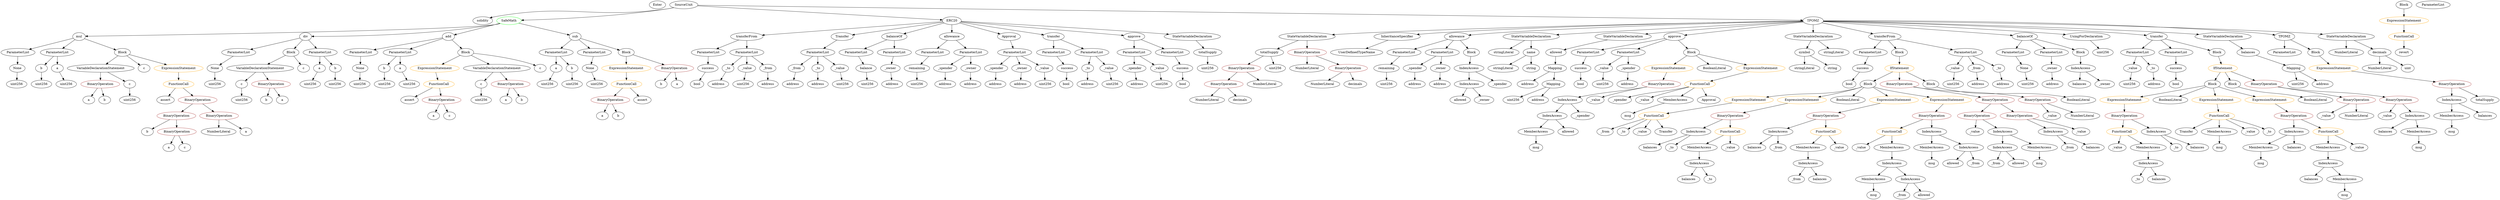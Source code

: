 strict digraph {
	graph [bb="0,0,9646.6,900"];
	node [label="\N"];
	Enter	[height=0.5,
		pos="2801.5,882",
		width=0.83628];
	ParameterList_Unnamed_22	[color=black,
		height=0.5,
		label=ParameterList,
		pos="7748.5,666",
		width=1.7095];
	Parameter_None_4	[color=black,
		height=0.5,
		label=None,
		pos="7782.5,594",
		width=0.85014];
	ParameterList_Unnamed_22 -> Parameter_None_4	[pos="e,7774.5,611.62 7756.9,647.7 7760.7,639.87 7765.3,630.44 7769.6,621.73"];
	ElementaryTypeName_bool_2	[color=black,
		height=0.5,
		label=bool,
		pos="4582.5,522",
		width=0.76697];
	IndexAccess_Unnamed_18	[color=black,
		height=0.5,
		label=IndexAccess,
		pos="6094.5,450",
		width=1.6402];
	IndexAccess_Unnamed_19	[color=black,
		height=0.5,
		label=IndexAccess,
		pos="5982.5,378",
		width=1.6402];
	IndexAccess_Unnamed_18 -> IndexAccess_Unnamed_19	[pos="e,6007.6,394.66 6069.4,433.29 6054,423.65 6034,411.18 6017.1,400.62"];
	Identifier__spender	[color=black,
		height=0.5,
		label=_spender,
		pos="6104.5,378",
		width=1.2521];
	IndexAccess_Unnamed_18 -> Identifier__spender	[pos="e,6102.1,396.1 6097,431.7 6098.1,424.32 6099.3,415.52 6100.5,407.25"];
	IndexAccess_Unnamed_10	[color=black,
		height=0.5,
		label=IndexAccess,
		pos="6829.5,306",
		width=1.6402];
	Identifier_balances_8	[color=black,
		height=0.5,
		label=balances,
		pos="6735.5,234",
		width=1.1828];
	IndexAccess_Unnamed_10 -> Identifier_balances_8	[pos="e,6755.8,250.1 6808.2,289.12 6795.4,279.61 6779,267.39 6765,256.97"];
	Identifier__from_2	[color=black,
		height=0.5,
		label=_from,
		pos="6829.5,234",
		width=0.93331];
	IndexAccess_Unnamed_10 -> Identifier__from_2	[pos="e,6829.5,252.1 6829.5,287.7 6829.5,280.41 6829.5,271.73 6829.5,263.54"];
	ElementaryTypeName_address_2	[color=black,
		height=0.5,
		label=address,
		pos="2966.5,522",
		width=1.0996];
	ExpressionStatement_Unnamed_5	[color=orange,
		height=0.5,
		label=ExpressionStatement,
		pos="8205.5,450",
		width=2.458];
	BinaryOperation_Unnamed_19	[color=brown,
		height=0.5,
		label=BinaryOperation,
		pos="8205.5,378",
		width=1.9867];
	ExpressionStatement_Unnamed_5 -> BinaryOperation_Unnamed_19	[pos="e,8205.5,396.1 8205.5,431.7 8205.5,424.41 8205.5,415.73 8205.5,407.54"];
	FunctionCall_Unnamed_5	[color=orange,
		height=0.5,
		label=FunctionCall,
		pos="8568.5,378",
		width=1.6125];
	Identifier_Transfer	[color=black,
		height=0.5,
		label=Transfer,
		pos="8439.5,306",
		width=1.1689];
	FunctionCall_Unnamed_5 -> Identifier_Transfer	[pos="e,8464.9,320.74 8540.6,361.81 8521.3,351.35 8495.5,337.38 8474.8,326.16"];
	MemberAccess_Unnamed_6	[color=black,
		height=0.5,
		label=MemberAccess,
		pos="8568.5,306",
		width=1.9174];
	FunctionCall_Unnamed_5 -> MemberAccess_Unnamed_6	[pos="e,8568.5,324.1 8568.5,359.7 8568.5,352.41 8568.5,343.73 8568.5,335.54"];
	Identifier__value_4	[color=black,
		height=0.5,
		label=_value,
		pos="8690.5,306",
		width=0.96103];
	FunctionCall_Unnamed_5 -> Identifier__value_4	[pos="e,8667.9,319.98 8595.3,361.64 8613.8,351.01 8638.6,336.82 8658.2,325.56"];
	Identifier__to_2	[color=black,
		height=0.5,
		label=_to,
		pos="8770.5,306",
		width=0.75];
	FunctionCall_Unnamed_5 -> Identifier__to_2	[pos="e,8749.4,317.54 8610.7,365.22 8644.6,355.35 8693.2,340.29 8734.5,324 8736.1,323.4 8737.6,322.76 8739.2,322.1"];
	MemberAccess_Unnamed_11	[color=black,
		height=0.5,
		label=MemberAccess,
		pos="7208.5,90",
		width=1.9174];
	Identifier_msg_7	[color=black,
		height=0.5,
		label=msg,
		pos="7208.5,18",
		width=0.75];
	MemberAccess_Unnamed_11 -> Identifier_msg_7	[pos="e,7208.5,36.104 7208.5,71.697 7208.5,64.407 7208.5,55.726 7208.5,47.536"];
	ExpressionStatement_Unnamed_11	[color=orange,
		height=0.5,
		label=ExpressionStatement,
		pos="6440.5,594",
		width=2.458];
	BinaryOperation_Unnamed_28	[color=brown,
		height=0.5,
		label=BinaryOperation,
		pos="6409.5,522",
		width=1.9867];
	ExpressionStatement_Unnamed_11 -> BinaryOperation_Unnamed_28	[pos="e,6417.1,540.1 6432.9,575.7 6429.5,568.07 6425.4,558.92 6421.7,550.4"];
	Identifier_allowed_4	[color=black,
		height=0.5,
		label=allowed,
		pos="5620.5,450",
		width=1.0858];
	IndexAccess_Unnamed_6	[color=black,
		height=0.5,
		label=IndexAccess,
		pos="8297.5,162",
		width=1.6402];
	Identifier__to_1	[color=black,
		height=0.5,
		label=_to,
		pos="8253.5,90",
		width=0.75];
	IndexAccess_Unnamed_6 -> Identifier__to_1	[pos="e,8263.5,106.83 8286.9,144.05 8281.7,135.73 8275.3,125.54 8269.5,116.32"];
	Identifier_balances_6	[color=black,
		height=0.5,
		label=balances,
		pos="8341.5,90",
		width=1.1828];
	IndexAccess_Unnamed_6 -> Identifier_balances_6	[pos="e,8331,107.79 8308.2,144.05 8313.2,136.06 8319.3,126.33 8324.9,117.4"];
	NumberLiteral_Unnamed	[color=black,
		height=0.5,
		label=NumberLiteral,
		pos="809.54,306",
		width=1.765];
	ElementaryTypeName_address_6	[color=black,
		height=0.5,
		label=address,
		pos="3638.5,522",
		width=1.0996];
	Identifier__from_6	[color=black,
		height=0.5,
		label=_from,
		pos="6132.5,306",
		width=0.93331];
	PragmaDirective_solidity	[color=black,
		height=0.5,
		label=solidity,
		pos="1839.5,810",
		width=1.0442];
	ParameterList_Unnamed_13	[color=black,
		height=0.5,
		label=ParameterList,
		pos="2727.5,666",
		width=1.7095];
	Parameter_success_1	[color=black,
		height=0.5,
		label=success,
		pos="2715.5,594",
		width=1.1135];
	ParameterList_Unnamed_13 -> Parameter_success_1	[pos="e,2718.5,612.1 2724.6,647.7 2723.3,640.32 2721.8,631.52 2720.4,623.25"];
	BinaryOperation_Unnamed_10	[color=brown,
		height=0.5,
		label=BinaryOperation,
		pos="4805.5,594",
		width=1.9867];
	BinaryOperation_Unnamed_11	[color=brown,
		height=0.5,
		label=BinaryOperation,
		pos="4740.5,522",
		width=1.9867];
	BinaryOperation_Unnamed_10 -> BinaryOperation_Unnamed_11	[pos="e,4756.1,539.79 4789.8,576.05 4782,567.63 4772.4,557.28 4763.7,547.97"];
	NumberLiteral_Unnamed_3	[color=black,
		height=0.5,
		label=NumberLiteral,
		pos="4893.5,522",
		width=1.765];
	BinaryOperation_Unnamed_10 -> NumberLiteral_Unnamed_3	[pos="e,4872.8,539.47 4826.4,576.41 4837.6,567.52 4851.5,556.41 4863.8,546.63"];
	Parameter__value_3	[color=black,
		height=0.5,
		label=_value,
		pos="8222.5,594",
		width=0.96103];
	ElementaryTypeName_uint256_28	[color=black,
		height=0.5,
		label=uint256,
		pos="8218.5,522",
		width=1.0442];
	Parameter__value_3 -> ElementaryTypeName_uint256_28	[pos="e,8219.5,540.1 8221.6,575.7 8221.1,568.41 8220.6,559.73 8220.2,551.54"];
	Identifier_msg_5	[color=black,
		height=0.5,
		label=msg,
		pos="7869.5,162",
		width=0.75];
	ParameterList_Unnamed_20	[color=black,
		height=0.5,
		label=ParameterList,
		pos="8759.5,666",
		width=1.7095];
	FunctionCall_Unnamed_7	[color=orange,
		height=0.5,
		label=FunctionCall,
		pos="7281.5,306",
		width=1.6125];
	Identifier__value_9	[color=black,
		height=0.5,
		label=_value,
		pos="7159.5,234",
		width=0.96103];
	FunctionCall_Unnamed_7 -> Identifier__value_9	[pos="e,7182.2,247.98 7254.8,289.64 7236.3,279.01 7211.5,264.82 7191.9,253.56"];
	MemberAccess_Unnamed_10	[color=black,
		height=0.5,
		label=MemberAccess,
		pos="7281.5,234",
		width=1.9174];
	FunctionCall_Unnamed_7 -> MemberAccess_Unnamed_10	[pos="e,7281.5,252.1 7281.5,287.7 7281.5,280.41 7281.5,271.73 7281.5,263.54"];
	MemberAccess_Unnamed_12	[color=black,
		height=0.5,
		label=MemberAccess,
		pos="6518.5,234",
		width=1.9174];
	IndexAccess_Unnamed_17	[color=black,
		height=0.5,
		label=IndexAccess,
		pos="6518.5,162",
		width=1.6402];
	MemberAccess_Unnamed_12 -> IndexAccess_Unnamed_17	[pos="e,6518.5,180.1 6518.5,215.7 6518.5,208.41 6518.5,199.73 6518.5,191.54"];
	ParameterList_Unnamed_4	[color=black,
		height=0.5,
		label=ParameterList,
		pos="2129.5,666",
		width=1.7095];
	Parameter_a_2	[color=black,
		height=0.5,
		label=a,
		pos="2122.5,594",
		width=0.75];
	ParameterList_Unnamed_4 -> Parameter_a_2	[pos="e,2124.3,612.1 2127.8,647.7 2127.1,640.41 2126.2,631.73 2125.4,623.54"];
	Parameter_b_2	[color=black,
		height=0.5,
		label=b,
		pos="2194.5,594",
		width=0.75];
	ParameterList_Unnamed_4 -> Parameter_b_2	[pos="e,2181,609.57 2144.9,648.41 2153.4,639.28 2164.1,627.81 2173.3,617.85"];
	stringLiteral_Unnamed_2	[color=black,
		height=0.5,
		label=stringLiteral,
		pos="6943.5,594",
		width=1.5016];
	Parameter__value_4	[color=black,
		height=0.5,
		label=_value,
		pos="7512.5,594",
		width=0.96103];
	ElementaryTypeName_uint256_29	[color=black,
		height=0.5,
		label=uint256,
		pos="7509.5,522",
		width=1.0442];
	Parameter__value_4 -> ElementaryTypeName_uint256_29	[pos="e,7510.3,540.1 7511.8,575.7 7511.5,568.41 7511.1,559.73 7510.8,551.54"];
	BinaryOperation_Unnamed_6	[color=brown,
		height=0.5,
		label=BinaryOperation,
		pos="2346.5,450",
		width=1.9867];
	Identifier_a_4	[color=black,
		height=0.5,
		label=a,
		pos="2310.5,378",
		width=0.75];
	BinaryOperation_Unnamed_6 -> Identifier_a_4	[pos="e,2318.8,395.14 2337.6,431.7 2333.6,423.75 2328.6,414.16 2324.1,405.34"];
	Identifier_b_3	[color=black,
		height=0.5,
		label=b,
		pos="2382.5,378",
		width=0.75];
	BinaryOperation_Unnamed_6 -> Identifier_b_3	[pos="e,2374.2,395.14 2355.4,431.7 2359.5,423.75 2364.5,414.16 2369,405.34"];
	Block_Unnamed_10	[color=black,
		height=0.5,
		label=Block,
		pos="7177.5,522",
		width=0.90558];
	ExpressionStatement_Unnamed_10	[color=orange,
		height=0.5,
		label=ExpressionStatement,
		pos="6809.5,450",
		width=2.458];
	Block_Unnamed_10 -> ExpressionStatement_Unnamed_10	[pos="e,6874.9,462.48 7153.2,509.78 7147.8,507.62 7142,505.55 7136.5,504 7037.4,476.07 7009.2,484.81 6907.5,468 6900.6,466.85 6893.4,465.64 \
6886.2,464.42"];
	ExpressionStatement_Unnamed_9	[color=orange,
		height=0.5,
		label=ExpressionStatement,
		pos="7004.5,450",
		width=2.458];
	Block_Unnamed_10 -> ExpressionStatement_Unnamed_9	[pos="e,7043.6,466.54 7152,510.35 7146.9,508.23 7141.5,506.04 7136.5,504 7109.4,492.91 7078.9,480.68 7054.2,470.77"];
	BooleanLiteral_Unnamed_2	[color=black,
		height=0.5,
		label=BooleanLiteral,
		pos="7175.5,450",
		width=1.7788];
	Block_Unnamed_10 -> BooleanLiteral_Unnamed_2	[pos="e,7176,468.1 7177,503.7 7176.8,496.41 7176.6,487.73 7176.4,479.54"];
	ExpressionStatement_Unnamed_7	[color=orange,
		height=0.5,
		label=ExpressionStatement,
		pos="7346.5,450",
		width=2.458];
	Block_Unnamed_10 -> ExpressionStatement_Unnamed_7	[pos="e,7308.7,466.65 7203.1,510.39 7208.2,508.27 7213.6,506.06 7218.5,504 7244.8,493.1 7274.2,480.95 7298.1,471.03"];
	ExpressionStatement_Unnamed_8	[color=orange,
		height=0.5,
		label=ExpressionStatement,
		pos="7541.5,450",
		width=2.458];
	Block_Unnamed_10 -> ExpressionStatement_Unnamed_8	[pos="e,7476.2,462.46 7201.9,509.8 7207.3,507.63 7213.1,505.55 7218.5,504 7316,476.42 7343.6,484.65 7443.5,468 7450.5,466.84 7457.7,465.63 \
7464.9,464.4"];
	ElementaryTypeName_uint256_4	[color=black,
		height=0.5,
		label=uint256,
		pos="1180.5,522",
		width=1.0442];
	VariableDeclaration_totalSupply	[color=black,
		height=0.5,
		label=totalSupply,
		pos="4675.5,666",
		width=1.4739];
	ElementaryTypeName_uint256_15	[color=black,
		height=0.5,
		label=uint256,
		pos="4678.5,594",
		width=1.0442];
	VariableDeclaration_totalSupply -> ElementaryTypeName_uint256_15	[pos="e,4677.8,612.1 4676.3,647.7 4676.6,640.41 4677,631.73 4677.3,623.54"];
	StateVariableDeclaration_Unnamed_4	[color=black,
		height=0.5,
		label=StateVariableDeclaration,
		pos="5051.5,738",
		width=2.8184];
	VariableDeclaration_totalSupply_1	[color=black,
		height=0.5,
		label=totalSupply,
		pos="4908.5,666",
		width=1.4739];
	StateVariableDeclaration_Unnamed_4 -> VariableDeclaration_totalSupply_1	[pos="e,4938,681.41 5018,720.59 4997.2,710.38 4970.2,697.2 4948.3,686.46"];
	BinaryOperation_Unnamed_12	[color=brown,
		height=0.5,
		label=BinaryOperation,
		pos="5051.5,666",
		width=1.9867];
	StateVariableDeclaration_Unnamed_4 -> BinaryOperation_Unnamed_12	[pos="e,5051.5,684.1 5051.5,719.7 5051.5,712.41 5051.5,703.73 5051.5,695.54"];
	ParameterList_Unnamed_21	[color=black,
		height=0.5,
		label=ParameterList,
		pos="7889.5,666",
		width=1.7095];
	Parameter__owner_2	[color=black,
		height=0.5,
		label=_owner,
		pos="7889.5,594",
		width=1.0719];
	ParameterList_Unnamed_21 -> Parameter__owner_2	[pos="e,7889.5,612.1 7889.5,647.7 7889.5,640.41 7889.5,631.73 7889.5,623.54"];
	Identifier__value	[color=black,
		height=0.5,
		label=_value,
		pos="9205.5,378",
		width=0.96103];
	ElementaryTypeName_bool_1	[color=black,
		height=0.5,
		label=bool,
		pos="2691.5,522",
		width=0.76697];
	Parameter_success_1 -> ElementaryTypeName_bool_1	[pos="e,2697.3,539.79 2709.7,576.05 2707.1,568.4 2703.9,559.16 2701,550.56"];
	ParameterList_Unnamed_5	[color=black,
		height=0.5,
		label=ParameterList,
		pos="2270.5,666",
		width=1.7095];
	Parameter_None_2	[color=black,
		height=0.5,
		label=None,
		pos="2270.5,594",
		width=0.85014];
	ParameterList_Unnamed_5 -> Parameter_None_2	[pos="e,2270.5,612.1 2270.5,647.7 2270.5,640.41 2270.5,631.73 2270.5,623.54"];
	Identifier_a	[color=black,
		height=0.5,
		label=a,
		pos="306.54,450",
		width=0.75];
	IndexAccess_Unnamed_12	[color=black,
		height=0.5,
		label=IndexAccess,
		pos="7450.5,306",
		width=1.6402];
	MemberAccess_Unnamed_9	[color=black,
		height=0.5,
		label=MemberAccess,
		pos="7437.5,234",
		width=1.9174];
	IndexAccess_Unnamed_12 -> MemberAccess_Unnamed_9	[pos="e,7440.7,252.1 7447.3,287.7 7446,280.32 7444.3,271.52 7442.8,263.25"];
	IndexAccess_Unnamed_13	[color=black,
		height=0.5,
		label=IndexAccess,
		pos="7583.5,234",
		width=1.6402];
	IndexAccess_Unnamed_12 -> IndexAccess_Unnamed_13	[pos="e,7555.1,249.99 7479.1,289.98 7498.4,279.83 7524.1,266.31 7545.1,255.22"];
	BinaryOperation_Unnamed_20	[color=brown,
		height=0.5,
		label=BinaryOperation,
		pos="7299.5,522",
		width=1.9867];
	BinaryOperation_Unnamed_21	[color=brown,
		height=0.5,
		label=BinaryOperation,
		pos="7719.5,450",
		width=1.9867];
	BinaryOperation_Unnamed_20 -> BinaryOperation_Unnamed_21	[pos="e,7666.9,462.59 7351.9,509.31 7361.1,507.42 7370.6,505.57 7379.5,504 7494,483.91 7524,487.95 7638.5,468 7644.1,467.02 7650,465.94 \
7655.8,464.81"];
	BinaryOperation_Unnamed_24	[color=brown,
		height=0.5,
		label=BinaryOperation,
		pos="7880.5,450",
		width=1.9867];
	BinaryOperation_Unnamed_20 -> BinaryOperation_Unnamed_24	[pos="e,7829.1,462.92 7351,509.08 7360.5,507.17 7370.3,505.38 7379.5,504 7565.3,476.43 7614.8,495.57 7800.5,468 7806.2,467.16 7812,466.17 \
7817.9,465.09"];
	Parameter__owner	[color=black,
		height=0.5,
		label=_owner,
		pos="3426.5,594",
		width=1.0719];
	ElementaryTypeName_address	[color=black,
		height=0.5,
		label=address,
		pos="3443.5,522",
		width=1.0996];
	Parameter__owner -> ElementaryTypeName_address	[pos="e,3439.4,540.1 3430.7,575.7 3432.5,568.32 3434.7,559.52 3436.7,551.25"];
	FunctionCall_Unnamed_6	[color=orange,
		height=0.5,
		label=FunctionCall,
		pos="7018.5,306",
		width=1.6125];
	MemberAccess_Unnamed_8	[color=black,
		height=0.5,
		label=MemberAccess,
		pos="6950.5,234",
		width=1.9174];
	FunctionCall_Unnamed_6 -> MemberAccess_Unnamed_8	[pos="e,6967,251.96 7002.4,288.41 6994.2,279.99 6984.1,269.58 6975,260.2"];
	Identifier__value_8	[color=black,
		height=0.5,
		label=_value,
		pos="7072.5,234",
		width=0.96103];
	FunctionCall_Unnamed_6 -> Identifier__value_8	[pos="e,7060.3,250.83 7031.6,288.05 7038.2,279.56 7046.2,269.11 7053.5,259.73"];
	FunctionCall_Unnamed_9	[color=orange,
		height=0.5,
		label=FunctionCall,
		pos="6342.5,378",
		width=1.6125];
	ExpressionStatement_Unnamed_10 -> FunctionCall_Unnamed_9	[pos="e,6395,385.99 6744.9,437.38 6734.1,435.52 6723,433.67 6712.5,432 6605.3,414.93 6480.2,397.54 6406.4,387.53"];
	VariableDeclaration_symbol	[color=black,
		height=0.5,
		label=symbol,
		pos="6943.5,666",
		width=1.0581];
	VariableDeclaration_symbol -> stringLiteral_Unnamed_2	[pos="e,6943.5,612.1 6943.5,647.7 6943.5,640.41 6943.5,631.73 6943.5,623.54"];
	ElementaryTypeName_string_1	[color=black,
		height=0.5,
		label=string,
		pos="7046.5,594",
		width=0.864];
	VariableDeclaration_symbol -> ElementaryTypeName_string_1	[pos="e,7026.8,608.43 6964.4,650.83 6979.6,640.48 7000.5,626.31 7017.4,614.83"];
	ElementaryTypeName_uint256_5	[color=black,
		height=0.5,
		label=uint256,
		pos="1273.5,522",
		width=1.0442];
	Identifier_assert	[color=black,
		height=0.5,
		label=assert,
		pos="608.54,450",
		width=0.89172];
	Parameter__spender	[color=black,
		height=0.5,
		label=_spender,
		pos="4391.5,594",
		width=1.2521];
	ElementaryTypeName_address_4	[color=black,
		height=0.5,
		label=address,
		pos="4394.5,522",
		width=1.0996];
	Parameter__spender -> ElementaryTypeName_address_4	[pos="e,4393.8,540.1 4392.3,575.7 4392.6,568.41 4393,559.73 4393.3,551.54"];
	Identifier_assert_2	[color=black,
		height=0.5,
		label=assert,
		pos="1559.5,450",
		width=0.89172];
	Identifier_a_6	[color=black,
		height=0.5,
		label=a,
		pos="1942.5,450",
		width=0.75];
	VariableDeclaration__from	[color=black,
		height=0.5,
		label=_from,
		pos="3072.5,594",
		width=0.93331];
	ElementaryTypeName_address_7	[color=black,
		height=0.5,
		label=address,
		pos="3063.5,522",
		width=1.0996];
	VariableDeclaration__from -> ElementaryTypeName_address_7	[pos="e,3065.7,540.1 3070.3,575.7 3069.4,568.32 3068.2,559.52 3067.2,551.25"];
	Identifier__to_5	[color=black,
		height=0.5,
		label=_to,
		pos="6211.5,306",
		width=0.75];
	Block_Unnamed_7	[color=black,
		height=0.5,
		label=Block,
		pos="8545.5,522",
		width=0.90558];
	Block_Unnamed_7 -> ExpressionStatement_Unnamed_5	[pos="e,8266.3,463.51 8515.4,514.79 8462.3,503.87 8351.1,480.97 8277.4,465.78"];
	BooleanLiteral_Unnamed	[color=black,
		height=0.5,
		label=BooleanLiteral,
		pos="8376.5,450",
		width=1.7788];
	Block_Unnamed_7 -> BooleanLiteral_Unnamed	[pos="e,8411.6,465.51 8519.9,510.37 8493.9,499.61 8453.2,482.76 8421.8,469.76"];
	ExpressionStatement_Unnamed_6	[color=orange,
		height=0.5,
		label=ExpressionStatement,
		pos="8547.5,450",
		width=2.458];
	Block_Unnamed_7 -> ExpressionStatement_Unnamed_6	[pos="e,8547.1,468.1 8546,503.7 8546.2,496.41 8546.5,487.73 8546.7,479.54"];
	ExpressionStatement_Unnamed_4	[color=orange,
		height=0.5,
		label=ExpressionStatement,
		pos="8742.5,450",
		width=2.458];
	Block_Unnamed_7 -> ExpressionStatement_Unnamed_4	[pos="e,8696.5,465.75 8570.6,510.31 8575.8,508.16 8581.4,505.96 8586.5,504 8619.2,491.7 8656.2,479.08 8685.9,469.25"];
	Identifier_msg_4	[color=black,
		height=0.5,
		label=msg,
		pos="8587.5,234",
		width=0.75];
	FunctionDefinition_transferFrom	[color=black,
		height=0.5,
		label=transferFrom,
		pos="2880.5,738",
		width=1.6402];
	FunctionDefinition_transferFrom -> ParameterList_Unnamed_13	[pos="e,2759.7,681.73 2848.8,722.5 2826,712.05 2795,697.85 2770,686.43"];
	ParameterList_Unnamed_12	[color=black,
		height=0.5,
		label=ParameterList,
		pos="2880.5,666",
		width=1.7095];
	FunctionDefinition_transferFrom -> ParameterList_Unnamed_12	[pos="e,2880.5,684.1 2880.5,719.7 2880.5,712.41 2880.5,703.73 2880.5,695.54"];
	BinaryOperation_Unnamed_18	[color=brown,
		height=0.5,
		label=BinaryOperation,
		pos="8849.5,378",
		width=1.9867];
	IndexAccess_Unnamed_3	[color=black,
		height=0.5,
		label=IndexAccess,
		pos="8874.5,306",
		width=1.6402];
	BinaryOperation_Unnamed_18 -> IndexAccess_Unnamed_3	[pos="e,8868.4,324.1 8855.7,359.7 8858.4,352.15 8861.6,343.12 8864.7,334.68"];
	FunctionCall_Unnamed_3	[color=orange,
		height=0.5,
		label=FunctionCall,
		pos="9009.5,306",
		width=1.6125];
	BinaryOperation_Unnamed_18 -> FunctionCall_Unnamed_3	[pos="e,8976.8,321.32 8884.3,361.81 8908.4,351.24 8940.8,337.08 8966.6,325.8"];
	Identifier_balances_4	[color=black,
		height=0.5,
		label=balances,
		pos="8943.5,90",
		width=1.1828];
	BinaryOperation_Unnamed_14	[color=brown,
		height=0.5,
		label=BinaryOperation,
		pos="9463.5,522",
		width=1.9867];
	IndexAccess_Unnamed	[color=black,
		height=0.5,
		label=IndexAccess,
		pos="9463.5,450",
		width=1.6402];
	BinaryOperation_Unnamed_14 -> IndexAccess_Unnamed	[pos="e,9463.5,468.1 9463.5,503.7 9463.5,496.41 9463.5,487.73 9463.5,479.54"];
	Identifier_totalSupply	[color=black,
		height=0.5,
		label=totalSupply,
		pos="9593.5,450",
		width=1.4739];
	BinaryOperation_Unnamed_14 -> Identifier_totalSupply	[pos="e,9566.2,465.7 9492.7,505.29 9511.5,495.2 9536,482 9556.1,471.14"];
	FunctionCall_Unnamed_11	[color=orange,
		height=0.5,
		label=FunctionCall,
		pos="9206.5,738",
		width=1.6125];
	Identifier_revert	[color=black,
		height=0.5,
		label=revert,
		pos="9206.5,666",
		width=0.87786];
	FunctionCall_Unnamed_11 -> Identifier_revert	[pos="e,9206.5,684.1 9206.5,719.7 9206.5,712.41 9206.5,703.73 9206.5,695.54"];
	ElementaryTypeName_uint256_21	[color=black,
		height=0.5,
		label=uint256,
		pos="3255.5,522",
		width=1.0442];
	NumberLiteral_Unnamed_4	[color=black,
		height=0.5,
		label=NumberLiteral,
		pos="4677.5,450",
		width=1.765];
	FunctionCall_Unnamed_4	[color=orange,
		height=0.5,
		label=FunctionCall,
		pos="8185.5,306",
		width=1.6125];
	BinaryOperation_Unnamed_19 -> FunctionCall_Unnamed_4	[pos="e,8190.4,324.1 8200.6,359.7 8198.5,352.24 8195.9,343.32 8193.5,334.97"];
	IndexAccess_Unnamed_5	[color=black,
		height=0.5,
		label=IndexAccess,
		pos="8320.5,306",
		width=1.6402];
	BinaryOperation_Unnamed_19 -> IndexAccess_Unnamed_5	[pos="e,8295.1,322.5 8231.9,360.94 8247.8,351.29 8268.2,338.89 8285.4,328.41"];
	VariableDeclaration_totalSupply_1 -> BinaryOperation_Unnamed_10	[pos="e,4829.4,611.22 4885.7,649.46 4871.8,640.06 4854,627.9 4838.6,617.46"];
	ElementaryTypeName_uint256_26	[color=black,
		height=0.5,
		label=uint256,
		pos="4932.5,594",
		width=1.0442];
	VariableDeclaration_totalSupply_1 -> ElementaryTypeName_uint256_26	[pos="e,4926.7,612.1 4914.5,647.7 4917,640.24 4920.1,631.32 4923,622.97"];
	Parameter__to_2	[color=black,
		height=0.5,
		label=_to,
		pos="8309.5,594",
		width=0.75];
	ElementaryTypeName_address_15	[color=black,
		height=0.5,
		label=address,
		pos="8313.5,522",
		width=1.0996];
	Parameter__to_2 -> ElementaryTypeName_address_15	[pos="e,8312.6,540.1 8310.5,575.7 8310.9,568.41 8311.4,559.73 8311.9,551.54"];
	Identifier_msg_6	[color=black,
		height=0.5,
		label=msg,
		pos="7434.5,162",
		width=0.75];
	MemberAccess_Unnamed_9 -> Identifier_msg_6	[pos="e,7435.3,180.1 7436.8,215.7 7436.5,208.41 7436.1,199.73 7435.8,191.54"];
	ParameterList_Unnamed_11	[color=black,
		height=0.5,
		label=ParameterList,
		pos="4099.5,666",
		width=1.7095];
	Parameter_success	[color=black,
		height=0.5,
		label=success,
		pos="4128.5,594",
		width=1.1135];
	ParameterList_Unnamed_11 -> Parameter_success	[pos="e,4121.5,612.1 4106.7,647.7 4109.8,640.15 4113.6,631.12 4117.1,622.68"];
	ParameterList_Unnamed_7	[color=black,
		height=0.5,
		label=ParameterList,
		pos="1379.5,666",
		width=1.7095];
	Parameter_None_3	[color=black,
		height=0.5,
		label=None,
		pos="1371.5,594",
		width=0.85014];
	ParameterList_Unnamed_7 -> Parameter_None_3	[pos="e,1373.5,612.1 1377.6,647.7 1376.7,640.41 1375.7,631.73 1374.8,623.54"];
	Parameter__to_1	[color=black,
		height=0.5,
		label=_to,
		pos="2800.5,594",
		width=0.75];
	ElementaryTypeName_address_3	[color=black,
		height=0.5,
		label=address,
		pos="2776.5,522",
		width=1.0996];
	Parameter__to_1 -> ElementaryTypeName_address_3	[pos="e,2782.5,540.28 2794.7,576.05 2792.1,568.52 2789,559.44 2786.1,550.94"];
	Identifier__value_3	[color=black,
		height=0.5,
		label=_value,
		pos="8175.5,234",
		width=0.96103];
	ParameterList_Unnamed_26	[color=black,
		height=0.5,
		label=ParameterList,
		pos="7187.5,666",
		width=1.7095];
	Parameter_success_4	[color=black,
		height=0.5,
		label=success,
		pos="7161.5,594",
		width=1.1135];
	ParameterList_Unnamed_26 -> Parameter_success_4	[pos="e,7167.9,612.1 7181.1,647.7 7178.3,640.15 7175,631.12 7171.8,622.68"];
	ElementaryTypeName_uint256_12	[color=black,
		height=0.5,
		label=uint256,
		pos="1459.5,522",
		width=1.0442];
	ElementaryTypeName_uint256_22	[color=black,
		height=0.5,
		label=uint256,
		pos="4035.5,522",
		width=1.0442];
	Parameter__value_1	[color=black,
		height=0.5,
		label=_value,
		pos="2880.5,594",
		width=0.96103];
	ElementaryTypeName_uint256_18	[color=black,
		height=0.5,
		label=uint256,
		pos="2871.5,522",
		width=1.0442];
	Parameter__value_1 -> ElementaryTypeName_uint256_18	[pos="e,2873.7,540.1 2878.3,575.7 2877.4,568.32 2876.2,559.52 2875.2,551.25"];
	ParameterList_Unnamed_3	[color=black,
		height=0.5,
		label=ParameterList,
		pos="908.54,666",
		width=1.7095];
	Parameter_None_1	[color=black,
		height=0.5,
		label=None,
		pos="803.54,594",
		width=0.85014];
	ParameterList_Unnamed_3 -> Parameter_None_1	[pos="e,823.4,608.24 884.72,649.12 869.24,638.8 848.97,625.28 832.55,614.34"];
	ElementaryTypeName_uint256_11	[color=black,
		height=0.5,
		label=uint256,
		pos="1552.5,522",
		width=1.0442];
	BinaryOperation_Unnamed_23	[color=brown,
		height=0.5,
		label=BinaryOperation,
		pos="7634.5,378",
		width=1.9867];
	BinaryOperation_Unnamed_21 -> BinaryOperation_Unnamed_23	[pos="e,7654.8,395.71 7699.4,432.41 7688.7,423.58 7675.3,412.57 7663.5,402.84"];
	BinaryOperation_Unnamed_22	[color=brown,
		height=0.5,
		label=BinaryOperation,
		pos="7795.5,378",
		width=1.9867];
	BinaryOperation_Unnamed_21 -> BinaryOperation_Unnamed_22	[pos="e,7777.4,395.71 7737.6,432.41 7747,423.76 7758.6,413 7769,403.42"];
	IndexAccess_Unnamed_4	[color=black,
		height=0.5,
		label=IndexAccess,
		pos="9008.5,162",
		width=1.6402];
	IndexAccess_Unnamed_4 -> Identifier_balances_4	[pos="e,8958.4,106.99 8993.1,144.41 8985.1,135.74 8975.1,124.97 8966.2,115.38"];
	MemberAccess_Unnamed_4	[color=black,
		height=0.5,
		label=MemberAccess,
		pos="9073.5,90",
		width=1.9174];
	IndexAccess_Unnamed_4 -> MemberAccess_Unnamed_4	[pos="e,9057.8,107.96 9023.9,144.41 9031.8,135.99 9041.4,125.58 9050.1,116.2"];
	Identifier_decimals	[color=black,
		height=0.5,
		label=decimals,
		pos="4802.5,450",
		width=1.1967];
	ParameterList_Unnamed_14	[color=black,
		height=0.5,
		label=ParameterList,
		pos="4393.5,666",
		width=1.7095];
	ParameterList_Unnamed_14 -> Parameter__spender	[pos="e,4392,612.1 4393,647.7 4392.8,640.41 4392.6,631.73 4392.4,623.54"];
	Parameter__value_2	[color=black,
		height=0.5,
		label=_value,
		pos="4489.5,594",
		width=0.96103];
	ParameterList_Unnamed_14 -> Parameter__value_2	[pos="e,4470,609.25 4415.8,648.76 4429.3,638.96 4446.5,626.36 4461,615.83"];
	Parameter_success_3	[color=black,
		height=0.5,
		label=success,
		pos="8411.5,594",
		width=1.1135];
	ElementaryTypeName_bool_3	[color=black,
		height=0.5,
		label=bool,
		pos="8411.5,522",
		width=0.76697];
	Parameter_success_3 -> ElementaryTypeName_bool_3	[pos="e,8411.5,540.1 8411.5,575.7 8411.5,568.41 8411.5,559.73 8411.5,551.54"];
	Parameter__spender_1	[color=black,
		height=0.5,
		label=_spender,
		pos="3638.5,594",
		width=1.2521];
	Parameter__spender_1 -> ElementaryTypeName_address_6	[pos="e,3638.5,540.1 3638.5,575.7 3638.5,568.41 3638.5,559.73 3638.5,551.54"];
	Identifier_balances_10	[color=black,
		height=0.5,
		label=balances,
		pos="6316.5,234",
		width=1.1828];
	Block_Unnamed_9	[color=black,
		height=0.5,
		label=Block,
		pos="7299.5,666",
		width=0.90558];
	IfStatement_Unnamed_1	[color=orange,
		height=0.5,
		label=IfStatement,
		pos="7299.5,594",
		width=1.4739];
	Block_Unnamed_9 -> IfStatement_Unnamed_1	[pos="e,7299.5,612.1 7299.5,647.7 7299.5,640.41 7299.5,631.73 7299.5,623.54"];
	FunctionCall_Unnamed_9 -> Identifier__from_6	[pos="e,6158.8,317.72 6301.8,364.93 6267.8,354.66 6218.2,339.2 6175.5,324 6173.5,323.27 6171.4,322.51 6169.3,321.73"];
	FunctionCall_Unnamed_9 -> Identifier__to_5	[pos="e,6232.3,318.09 6314.4,361.98 6293.2,350.66 6264.2,335.14 6242.4,323.48"];
	Identifier__value_11	[color=black,
		height=0.5,
		label=_value,
		pos="6291.5,306",
		width=0.96103];
	FunctionCall_Unnamed_9 -> Identifier__value_11	[pos="e,6303.4,323.31 6330.2,360.05 6324.2,351.77 6316.8,341.62 6310.1,332.42"];
	Identifier_Transfer_1	[color=black,
		height=0.5,
		label=Transfer,
		pos="6386.5,306",
		width=1.1689];
	FunctionCall_Unnamed_9 -> Identifier_Transfer_1	[pos="e,6376,323.79 6353.2,360.05 6358.2,352.06 6364.3,342.33 6369.9,333.4"];
	VariableDeclarationStatement_Unnamed_1	[color=black,
		height=0.5,
		label=VariableDeclarationStatement,
		pos="971.54,594",
		width=3.3174];
	VariableDeclaration_c_1	[color=black,
		height=0.5,
		label=c,
		pos="913.54,522",
		width=0.75];
	VariableDeclarationStatement_Unnamed_1 -> VariableDeclaration_c_1	[pos="e,926.14,538.2 957.21,575.7 949.99,566.98 941.12,556.28 933.27,546.81"];
	BinaryOperation_Unnamed_5	[color=brown,
		height=0.5,
		label=BinaryOperation,
		pos="1030.5,522",
		width=1.9867];
	VariableDeclarationStatement_Unnamed_1 -> BinaryOperation_Unnamed_5	[pos="e,1016.1,540.1 986.13,575.7 992.99,567.56 1001.3,557.69 1008.9,548.7"];
	ElementaryTypeName_uint256_10	[color=black,
		height=0.5,
		label=uint256,
		pos="2287.5,522",
		width=1.0442];
	Parameter_None_2 -> ElementaryTypeName_uint256_10	[pos="e,2283.4,540.1 2274.7,575.7 2276.5,568.32 2278.7,559.52 2280.7,551.25"];
	stringLiteral_Unnamed_1	[color=black,
		height=0.5,
		label=stringLiteral,
		pos="5800.5,666",
		width=1.5016];
	Identifier__value_6	[color=black,
		height=0.5,
		label=_value,
		pos="7621.5,306",
		width=0.96103];
	BinaryOperation_Unnamed_23 -> Identifier__value_6	[pos="e,7624.7,324.1 7631.3,359.7 7630,352.32 7628.3,343.52 7626.8,335.25"];
	IndexAccess_Unnamed_8	[color=black,
		height=0.5,
		label=IndexAccess,
		pos="7733.5,306",
		width=1.6402];
	BinaryOperation_Unnamed_23 -> IndexAccess_Unnamed_8	[pos="e,7710.8,323.07 7657.8,360.59 7670.9,351.31 7687.5,339.57 7701.8,329.44"];
	stringLiteral_Unnamed	[color=black,
		height=0.5,
		label=stringLiteral,
		pos="5799.5,594",
		width=1.5016];
	Identifier__value_10	[color=black,
		height=0.5,
		label=_value,
		pos="6640.5,234",
		width=0.96103];
	ElementaryTypeName_address_16	[color=black,
		height=0.5,
		label=address,
		pos="7604.5,522",
		width=1.0996];
	BinaryOperation_Unnamed_27	[color=brown,
		height=0.5,
		label=BinaryOperation,
		pos="6640.5,378",
		width=1.9867];
	ExpressionStatement_Unnamed_9 -> BinaryOperation_Unnamed_27	[pos="e,6696,389.67 6942,436.97 6876.5,424.38 6774.2,404.71 6707.3,391.84"];
	Parameter_b	[color=black,
		height=0.5,
		label=b,
		pos="133.54,594",
		width=0.75];
	ElementaryTypeName_uint256_1	[color=black,
		height=0.5,
		label=uint256,
		pos="133.54,522",
		width=1.0442];
	Parameter_b -> ElementaryTypeName_uint256_1	[pos="e,133.54,540.1 133.54,575.7 133.54,568.41 133.54,559.73 133.54,551.54"];
	InheritanceSpecifier_Unnamed	[color=black,
		height=0.5,
		label=InheritanceSpecifier,
		pos="5387.5,738",
		width=2.3333];
	UserDefinedTypeName_Unnamed	[color=black,
		height=0.5,
		label=UserDefinedTypeName,
		pos="5238.5,666",
		width=2.7214];
	InheritanceSpecifier_Unnamed -> UserDefinedTypeName_Unnamed	[pos="e,5273.3,683.31 5353.7,721.12 5333,711.37 5306.1,698.76 5283.6,688.17"];
	ElementaryTypeName_uint256_19	[color=black,
		height=0.5,
		label=uint256,
		pos="4489.5,522",
		width=1.0442];
	Parameter__value_2 -> ElementaryTypeName_uint256_19	[pos="e,4489.5,540.1 4489.5,575.7 4489.5,568.41 4489.5,559.73 4489.5,551.54"];
	BinaryOperation_Unnamed	[color=brown,
		height=0.5,
		label=BinaryOperation,
		pos="361.54,522",
		width=1.9867];
	BinaryOperation_Unnamed -> Identifier_a	[pos="e,318.61,466.36 348.23,504.05 341.46,495.44 333.11,484.81 325.66,475.33"];
	Identifier_b	[color=black,
		height=0.5,
		label=b,
		pos="378.54,450",
		width=0.75];
	BinaryOperation_Unnamed -> Identifier_b	[pos="e,374.39,468.1 365.75,503.7 367.54,496.32 369.67,487.52 371.68,479.25"];
	MemberAccess_Unnamed_2	[color=black,
		height=0.5,
		label=MemberAccess,
		pos="8746.5,234",
		width=1.9174];
	IndexAccess_Unnamed_3 -> MemberAccess_Unnamed_2	[pos="e,8775.1,250.64 8846.8,289.81 8828.7,279.95 8805,266.96 8785.1,256.1"];
	Identifier_balances_3	[color=black,
		height=0.5,
		label=balances,
		pos="8876.5,234",
		width=1.1828];
	IndexAccess_Unnamed_3 -> Identifier_balances_3	[pos="e,8876.1,252.1 8875,287.7 8875.2,280.41 8875.5,271.73 8875.7,263.54"];
	Identifier__value_7	[color=black,
		height=0.5,
		label=_value,
		pos="7919.5,378",
		width=0.96103];
	ElementaryTypeName_uint256_2	[color=black,
		height=0.5,
		label=uint256,
		pos="40.543,522",
		width=1.0442];
	Identifier_allowed_1	[color=black,
		height=0.5,
		label=allowed,
		pos="7518.5,162",
		width=1.0858];
	IndexAccess_Unnamed_13 -> Identifier_allowed_1	[pos="e,7533.4,178.99 7568.1,216.41 7560.1,207.74 7550.1,196.97 7541.2,187.38"];
	Identifier__from_4	[color=black,
		height=0.5,
		label=_from,
		pos="7609.5,162",
		width=0.93331];
	IndexAccess_Unnamed_13 -> Identifier__from_4	[pos="e,7603.2,180.1 7590,215.7 7592.8,208.15 7596.1,199.12 7599.3,190.68"];
	ElementaryTypeName_address_9	[color=black,
		height=0.5,
		label=address,
		pos="3940.5,522",
		width=1.0996];
	ParameterList_Unnamed_23	[color=black,
		height=0.5,
		label=ParameterList,
		pos="8270.5,666",
		width=1.7095];
	ParameterList_Unnamed_23 -> Parameter__value_3	[pos="e,8233.7,611.31 8258.9,648.05 8253.3,639.85 8246.4,629.83 8240.2,620.71"];
	ParameterList_Unnamed_23 -> Parameter__to_2	[pos="e,8300.5,611.31 8280,648.05 8284.5,640.03 8289.9,630.26 8294.9,621.3"];
	EventDefinition_Transfer	[color=black,
		height=0.5,
		label=Transfer,
		pos="3250.5,738",
		width=1.1689];
	ParameterList_Unnamed_18	[color=black,
		height=0.5,
		label=ParameterList,
		pos="3164.5,666",
		width=1.7095];
	EventDefinition_Transfer -> ParameterList_Unnamed_18	[pos="e,3184.8,683.47 3231.5,721.46 3220.3,712.39 3206,700.75 3193.5,690.57"];
	Identifier_msg_2	[color=black,
		height=0.5,
		label=msg,
		pos="8746.5,162",
		width=0.75];
	MemberAccess_Unnamed_2 -> Identifier_msg_2	[pos="e,8746.5,180.1 8746.5,215.7 8746.5,208.41 8746.5,199.73 8746.5,191.54"];
	ElementaryTypeName_uint256_6	[color=black,
		height=0.5,
		label=uint256,
		pos="803.54,522",
		width=1.0442];
	Parameter_None_1 -> ElementaryTypeName_uint256_6	[pos="e,803.54,540.1 803.54,575.7 803.54,568.41 803.54,559.73 803.54,551.54"];
	ElementaryTypeName_uint256_31	[color=black,
		height=0.5,
		label=uint256,
		pos="5341.5,522",
		width=1.0442];
	IndexAccess_Unnamed_20	[color=black,
		height=0.5,
		label=IndexAccess,
		pos="5668.5,594",
		width=1.6402];
	IndexAccess_Unnamed_21	[color=black,
		height=0.5,
		label=IndexAccess,
		pos="5668.5,522",
		width=1.6402];
	IndexAccess_Unnamed_20 -> IndexAccess_Unnamed_21	[pos="e,5668.5,540.1 5668.5,575.7 5668.5,568.41 5668.5,559.73 5668.5,551.54"];
	Identifier__spender_2	[color=black,
		height=0.5,
		label=_spender,
		pos="5790.5,522",
		width=1.2521];
	IndexAccess_Unnamed_20 -> Identifier__spender_2	[pos="e,5765.5,537.37 5695.3,577.64 5713,567.47 5736.4,554.04 5755.6,543.03"];
	NumberLiteral_Unnamed_1	[color=black,
		height=0.5,
		label=NumberLiteral,
		pos="9113.5,594",
		width=1.765];
	ElementaryTypeName_uint256_27	[color=black,
		height=0.5,
		label=uint256,
		pos="7796.5,522",
		width=1.0442];
	Parameter_None_4 -> ElementaryTypeName_uint256_27	[pos="e,7793.1,540.1 7786,575.7 7787.5,568.32 7789.2,559.52 7790.9,551.25"];
	IfStatement_Unnamed_1 -> Block_Unnamed_10	[pos="e,7199.6,535.65 7273.4,577.98 7254.6,567.24 7229.3,552.72 7209.4,541.3"];
	IfStatement_Unnamed_1 -> BinaryOperation_Unnamed_20	[pos="e,7299.5,540.1 7299.5,575.7 7299.5,568.41 7299.5,559.73 7299.5,551.54"];
	Block_Unnamed_11	[color=black,
		height=0.5,
		label=Block,
		pos="7421.5,522",
		width=0.90558];
	IfStatement_Unnamed_1 -> Block_Unnamed_11	[pos="e,7399.5,535.65 7325.7,577.98 7344.4,567.24 7369.7,552.72 7389.6,541.3"];
	Identifier_msg_3	[color=black,
		height=0.5,
		label=msg,
		pos="9073.5,18",
		width=0.75];
	ElementaryTypeName_bool	[color=black,
		height=0.5,
		label=bool,
		pos="4119.5,522",
		width=0.76697];
	NumberLiteral_Unnamed_8	[color=black,
		height=0.5,
		label=NumberLiteral,
		pos="8035.5,378",
		width=1.765];
	Identifier__to	[color=black,
		height=0.5,
		label=_to,
		pos="8411.5,234",
		width=0.75];
	ParameterList_Unnamed_1	[color=black,
		height=0.5,
		label=ParameterList,
		pos="61.543,666",
		width=1.7095];
	Parameter_None	[color=black,
		height=0.5,
		label=None,
		pos="49.543,594",
		width=0.85014];
	ParameterList_Unnamed_1 -> Parameter_None	[pos="e,52.475,612.1 58.577,647.7 57.312,640.32 55.804,631.52 54.386,623.25"];
	ExpressionStatement_Unnamed_1	[color=orange,
		height=0.5,
		label=ExpressionStatement,
		pos="2407.5,594",
		width=2.458];
	FunctionCall_Unnamed_1	[color=orange,
		height=0.5,
		label=FunctionCall,
		pos="2407.5,522",
		width=1.6125];
	ExpressionStatement_Unnamed_1 -> FunctionCall_Unnamed_1	[pos="e,2407.5,540.1 2407.5,575.7 2407.5,568.41 2407.5,559.73 2407.5,551.54"];
	FunctionCall_Unnamed	[color=orange,
		height=0.5,
		label=FunctionCall,
		pos="666.54,522",
		width=1.6125];
	FunctionCall_Unnamed -> Identifier_assert	[pos="e,621.66,466.83 652.5,504.05 645.39,495.47 636.62,484.89 628.79,475.44"];
	BinaryOperation_Unnamed_1	[color=brown,
		height=0.5,
		label=BinaryOperation,
		pos="730.54,450",
		width=1.9867];
	FunctionCall_Unnamed -> BinaryOperation_Unnamed_1	[pos="e,715.04,467.96 681.71,504.41 689.41,495.99 698.92,485.58 707.5,476.2"];
	Parameter_a_1	[color=black,
		height=0.5,
		label=a,
		pos="1207.5,594",
		width=0.75];
	Parameter_a_1 -> ElementaryTypeName_uint256_4	[pos="e,1187,539.79 1201,576.05 1198,568.32 1194.4,558.96 1191.1,550.27"];
	MemberAccess_Unnamed_3	[color=black,
		height=0.5,
		label=MemberAccess,
		pos="9008.5,234",
		width=1.9174];
	FunctionCall_Unnamed_3 -> MemberAccess_Unnamed_3	[pos="e,9008.8,252.1 9009.3,287.7 9009.2,280.41 9009.1,271.73 9009,263.54"];
	Identifier__value_2	[color=black,
		height=0.5,
		label=_value,
		pos="9130.5,234",
		width=0.96103];
	FunctionCall_Unnamed_3 -> Identifier__value_2	[pos="e,9108.1,247.98 9036.1,289.64 9054.4,279.06 9078.8,264.95 9098.2,253.72"];
	Identifier_balances_11	[color=black,
		height=0.5,
		label=balances,
		pos="6474.5,90",
		width=1.1828];
	BinaryOperation_Unnamed_25	[color=brown,
		height=0.5,
		label=BinaryOperation,
		pos="7018.5,378",
		width=1.9867];
	BinaryOperation_Unnamed_25 -> IndexAccess_Unnamed_10	[pos="e,6866.1,320.54 6979.4,362.5 6949.6,351.46 6908.5,336.23 6876.8,324.52"];
	BinaryOperation_Unnamed_25 -> FunctionCall_Unnamed_6	[pos="e,7018.5,324.1 7018.5,359.7 7018.5,352.41 7018.5,343.73 7018.5,335.54"];
	Parameter_a	[color=black,
		height=0.5,
		label=a,
		pos="205.54,594",
		width=0.75];
	ElementaryTypeName_uint256	[color=black,
		height=0.5,
		label=uint256,
		pos="226.54,522",
		width=1.0442];
	Parameter_a -> ElementaryTypeName_uint256	[pos="e,221.36,540.28 210.63,576.05 212.86,568.6 215.55,559.64 218.08,551.22"];
	NumberLiteral_Unnamed_5	[color=black,
		height=0.5,
		label=NumberLiteral,
		pos="5051.5,594",
		width=1.765];
	BinaryOperation_Unnamed_12 -> NumberLiteral_Unnamed_5	[pos="e,5051.5,612.1 5051.5,647.7 5051.5,640.41 5051.5,631.73 5051.5,623.54"];
	BinaryOperation_Unnamed_13	[color=brown,
		height=0.5,
		label=BinaryOperation,
		pos="5204.5,594",
		width=1.9867];
	BinaryOperation_Unnamed_12 -> BinaryOperation_Unnamed_13	[pos="e,5171,610.33 5085.1,649.64 5107.3,639.47 5136.7,626.04 5160.8,615.03"];
	Parameter_success_5	[color=black,
		height=0.5,
		label=success,
		pos="6097.5,594",
		width=1.1135];
	ElementaryTypeName_bool_5	[color=black,
		height=0.5,
		label=bool,
		pos="6097.5,522",
		width=0.76697];
	Parameter_success_5 -> ElementaryTypeName_bool_5	[pos="e,6097.5,540.1 6097.5,575.7 6097.5,568.41 6097.5,559.73 6097.5,551.54"];
	FunctionDefinition_mul	[color=black,
		height=0.5,
		label=mul,
		pos="369.54,738",
		width=0.75];
	FunctionDefinition_mul -> ParameterList_Unnamed_1	[pos="e,108.65,678.02 344.14,731.33 301.03,721.7 210.78,701.47 134.54,684 129.7,682.89 124.68,681.73 119.65,680.57"];
	ParameterList_Unnamed	[color=black,
		height=0.5,
		label=ParameterList,
		pos="205.54,666",
		width=1.7095];
	FunctionDefinition_mul -> ParameterList_Unnamed	[pos="e,239.4,681.45 347.08,727.41 322.1,716.75 281.11,699.26 249.66,685.83"];
	Block_Unnamed	[color=black,
		height=0.5,
		label=Block,
		pos="451.54,666",
		width=0.90558];
	FunctionDefinition_mul -> Block_Unnamed	[pos="e,434.24,681.77 385.74,723.17 397.12,713.46 412.58,700.26 425.65,689.1"];
	FunctionDefinition_div	[color=black,
		height=0.5,
		label=div,
		pos="1175.5,738",
		width=0.75];
	FunctionDefinition_div -> ParameterList_Unnamed_3	[pos="e,953.38,678.76 1150.9,730.54 1108.8,719.5 1021.9,696.73 964.46,681.66"];
	Block_Unnamed_1	[color=black,
		height=0.5,
		label=Block,
		pos="1119.5,666",
		width=0.90558];
	FunctionDefinition_div -> Block_Unnamed_1	[pos="e,1132.1,682.64 1163.4,721.81 1156.3,712.94 1147.2,701.55 1139.1,691.45"];
	ParameterList_Unnamed_2	[color=black,
		height=0.5,
		label=ParameterList,
		pos="1231.5,666",
		width=1.7095];
	FunctionDefinition_div -> ParameterList_Unnamed_2	[pos="e,1218.2,683.63 1187.7,721.81 1194.5,713.28 1203.2,702.4 1211.1,692.6"];
	ExpressionStatement_Unnamed_2	[color=orange,
		height=0.5,
		label=ExpressionStatement,
		pos="1660.5,594",
		width=2.458];
	FunctionCall_Unnamed_2	[color=orange,
		height=0.5,
		label=FunctionCall,
		pos="1666.5,522",
		width=1.6125];
	ExpressionStatement_Unnamed_2 -> FunctionCall_Unnamed_2	[pos="e,1665.1,540.1 1662,575.7 1662.7,568.41 1663.4,559.73 1664.1,551.54"];
	Identifier_b_2	[color=black,
		height=0.5,
		label=b,
		pos="1013.5,450",
		width=0.75];
	ElementaryTypeName_address_10	[color=black,
		height=0.5,
		label=address,
		pos="3842.5,522",
		width=1.0996];
	VariableDeclaration__spender	[color=black,
		height=0.5,
		label=_spender,
		pos="3842.5,594",
		width=1.2521];
	VariableDeclaration__spender -> ElementaryTypeName_address_10	[pos="e,3842.5,540.1 3842.5,575.7 3842.5,568.41 3842.5,559.73 3842.5,551.54"];
	MemberAccess_Unnamed_3 -> IndexAccess_Unnamed_4	[pos="e,9008.5,180.1 9008.5,215.7 9008.5,208.41 9008.5,199.73 9008.5,191.54"];
	Identifier_msg_1	[color=black,
		height=0.5,
		label=msg,
		pos="9333.5,234",
		width=0.75];
	Identifier__from	[color=black,
		height=0.5,
		label=_from,
		pos="7986.5,234",
		width=0.93331];
	VariableDeclaration_name	[color=black,
		height=0.5,
		label=name,
		pos="5902.5,666",
		width=0.83628];
	VariableDeclaration_name -> stringLiteral_Unnamed	[pos="e,5822.4,610.55 5883.2,651.83 5868.7,642.03 5848.7,628.43 5831.9,616.99"];
	ElementaryTypeName_string	[color=black,
		height=0.5,
		label=string,
		pos="5902.5,594",
		width=0.864];
	VariableDeclaration_name -> ElementaryTypeName_string	[pos="e,5902.5,612.1 5902.5,647.7 5902.5,640.41 5902.5,631.73 5902.5,623.54"];
	Parameter_b_1	[color=black,
		height=0.5,
		label=b,
		pos="1279.5,594",
		width=0.75];
	Parameter_b_1 -> ElementaryTypeName_uint256_5	[pos="e,1275,540.1 1278.1,575.7 1277.4,568.41 1276.7,559.73 1276,551.54"];
	IndexAccess_Unnamed_9	[color=black,
		height=0.5,
		label=IndexAccess,
		pos="7719.5,234",
		width=1.6402];
	Identifier__from_1	[color=black,
		height=0.5,
		label=_from,
		pos="7694.5,162",
		width=0.93331];
	IndexAccess_Unnamed_9 -> Identifier__from_1	[pos="e,7700.7,180.1 7713.4,215.7 7710.7,208.15 7707.4,199.12 7704.4,190.68"];
	Identifier_allowed	[color=black,
		height=0.5,
		label=allowed,
		pos="7785.5,162",
		width=1.0858];
	IndexAccess_Unnamed_9 -> Identifier_allowed	[pos="e,7770.5,178.99 7735.2,216.41 7743.4,207.66 7753.7,196.75 7762.8,187.08"];
	Identifier_a_2	[color=black,
		height=0.5,
		label=a,
		pos="616.54,234",
		width=0.75];
	FunctionDefinition_allowance_1	[color=black,
		height=0.5,
		label=allowance,
		pos="5613.5,738",
		width=1.3076];
	ParameterList_Unnamed_30	[color=black,
		height=0.5,
		label=ParameterList,
		pos="5416.5,666",
		width=1.7095];
	FunctionDefinition_allowance_1 -> ParameterList_Unnamed_30	[pos="e,5454.5,680.49 5580.1,725.13 5548.6,713.92 5500.9,696.99 5465.2,684.29"];
	ParameterList_Unnamed_29	[color=black,
		height=0.5,
		label=ParameterList,
		pos="5557.5,666",
		width=1.7095];
	FunctionDefinition_allowance_1 -> ParameterList_Unnamed_29	[pos="e,5571.1,683.96 5600.3,720.41 5593.7,712.16 5585.5,702.01 5578.2,692.78"];
	Block_Unnamed_13	[color=black,
		height=0.5,
		label=Block,
		pos="5669.5,666",
		width=0.90558];
	FunctionDefinition_allowance_1 -> Block_Unnamed_13	[pos="e,5656.8,682.99 5626.8,720.41 5633.6,711.92 5642,701.41 5649.6,691.96"];
	VariableDeclaration_allowed	[color=black,
		height=0.5,
		label=allowed,
		pos="6004.5,666",
		width=1.0858];
	Mapping_Unnamed_1	[color=black,
		height=0.5,
		label=Mapping,
		pos="5995.5,594",
		width=1.2105];
	VariableDeclaration_allowed -> Mapping_Unnamed_1	[pos="e,5997.7,612.1 6002.3,647.7 6001.4,640.32 6000.2,631.52 5999.2,623.25"];
	Identifier_msg_9	[color=black,
		height=0.5,
		label=msg,
		pos="6239.5,378",
		width=0.75];
	Parameter_remaining_1	[color=black,
		height=0.5,
		label=remaining,
		pos="5341.5,594",
		width=1.2798];
	Parameter_remaining_1 -> ElementaryTypeName_uint256_31	[pos="e,5341.5,540.1 5341.5,575.7 5341.5,568.41 5341.5,559.73 5341.5,551.54"];
	FunctionDefinition_balanceOf	[color=black,
		height=0.5,
		label=balanceOf,
		pos="3454.5,738",
		width=1.3491];
	ParameterList_Unnamed_9	[color=black,
		height=0.5,
		label=ParameterList,
		pos="3313.5,666",
		width=1.7095];
	FunctionDefinition_balanceOf -> ParameterList_Unnamed_9	[pos="e,3343.6,681.94 3426.3,723 3405.6,712.69 3377,698.52 3353.9,687.02"];
	ParameterList_Unnamed_8	[color=black,
		height=0.5,
		label=ParameterList,
		pos="3454.5,666",
		width=1.7095];
	FunctionDefinition_balanceOf -> ParameterList_Unnamed_8	[pos="e,3454.5,684.1 3454.5,719.7 3454.5,712.41 3454.5,703.73 3454.5,695.54"];
	ElementaryTypeName_uint256_8	[color=black,
		height=0.5,
		label=uint256,
		pos="2101.5,522",
		width=1.0442];
	Parameter_a_2 -> ElementaryTypeName_uint256_8	[pos="e,2106.7,540.28 2117.5,576.05 2115.2,568.6 2112.5,559.64 2110,551.22"];
	BinaryOperation_Unnamed_24 -> Identifier__value_7	[pos="e,7910.3,395.62 7890.2,431.7 7894.6,423.78 7899.9,414.23 7904.8,405.44"];
	BinaryOperation_Unnamed_24 -> NumberLiteral_Unnamed_8	[pos="e,8002.8,393.8 7914.2,433.81 7937.2,423.43 7967.8,409.59 7992.6,398.41"];
	IndexAccess_Unnamed_1	[color=black,
		height=0.5,
		label=IndexAccess,
		pos="8005.5,594",
		width=1.6402];
	Identifier_balances_1	[color=black,
		height=0.5,
		label=balances,
		pos="7998.5,522",
		width=1.1828];
	IndexAccess_Unnamed_1 -> Identifier_balances_1	[pos="e,8000.3,540.1 8003.8,575.7 8003.1,568.41 8002.2,559.73 8001.4,551.54"];
	Identifier__owner	[color=black,
		height=0.5,
		label=_owner,
		pos="8097.5,522",
		width=1.0719];
	IndexAccess_Unnamed_1 -> Identifier__owner	[pos="e,8077.9,537.95 8026.9,576.76 8039.4,567.25 8055.3,555.1 8068.9,544.77"];
	ParameterList_Unnamed_17	[color=black,
		height=0.5,
		label=ParameterList,
		pos="3595.5,666",
		width=1.7095];
	Parameter_remaining	[color=black,
		height=0.5,
		label=remaining,
		pos="3529.5,594",
		width=1.2798];
	ParameterList_Unnamed_17 -> Parameter_remaining	[pos="e,3544.6,610.99 3579.9,648.41 3571.6,639.66 3561.4,628.75 3552.2,619.08"];
	MemberAccess_Unnamed_4 -> Identifier_msg_3	[pos="e,9073.5,36.104 9073.5,71.697 9073.5,64.407 9073.5,55.726 9073.5,47.536"];
	ElementaryTypeName_uint256_7	[color=black,
		height=0.5,
		label=uint256,
		pos="913.54,450",
		width=1.0442];
	VariableDeclaration_c_1 -> ElementaryTypeName_uint256_7	[pos="e,913.54,468.1 913.54,503.7 913.54,496.41 913.54,487.73 913.54,479.54"];
	Block_Unnamed_14	[color=black,
		height=0.5,
		label=Block,
		pos="9206.5,882",
		width=0.90558];
	ExpressionStatement_Unnamed_13	[color=orange,
		height=0.5,
		label=ExpressionStatement,
		pos="9206.5,810",
		width=2.458];
	Block_Unnamed_14 -> ExpressionStatement_Unnamed_13	[pos="e,9206.5,828.1 9206.5,863.7 9206.5,856.41 9206.5,847.73 9206.5,839.54"];
	StateVariableDeclaration_Unnamed_5	[color=black,
		height=0.5,
		label=StateVariableDeclaration,
		pos="5902.5,738",
		width=2.8184];
	StateVariableDeclaration_Unnamed_5 -> stringLiteral_Unnamed_1	[pos="e,5823.3,682.59 5877.9,720.05 5864.2,710.69 5847.1,698.96 5832.5,688.91"];
	StateVariableDeclaration_Unnamed_5 -> VariableDeclaration_name	[pos="e,5902.5,684.1 5902.5,719.7 5902.5,712.41 5902.5,703.73 5902.5,695.54"];
	IndexAccess_Unnamed_14	[color=black,
		height=0.5,
		label=IndexAccess,
		pos="7281.5,162",
		width=1.6402];
	IndexAccess_Unnamed_14 -> MemberAccess_Unnamed_11	[pos="e,7226,107.71 7264.2,144.41 7255.2,135.76 7244,125 7234,115.42"];
	IndexAccess_Unnamed_15	[color=black,
		height=0.5,
		label=IndexAccess,
		pos="7354.5,90",
		width=1.6402];
	IndexAccess_Unnamed_14 -> IndexAccess_Unnamed_15	[pos="e,7337.4,107.47 7298.8,144.41 7307.9,135.69 7319.2,124.85 7329.3,115.21"];
	Block_Unnamed_2	[color=black,
		height=0.5,
		label=Block,
		pos="2407.5,666",
		width=0.90558];
	Block_Unnamed_2 -> ExpressionStatement_Unnamed_1	[pos="e,2407.5,612.1 2407.5,647.7 2407.5,640.41 2407.5,631.73 2407.5,623.54"];
	BinaryOperation_Unnamed_7	[color=brown,
		height=0.5,
		label=BinaryOperation,
		pos="2585.5,594",
		width=1.9867];
	Block_Unnamed_2 -> BinaryOperation_Unnamed_7	[pos="e,2548.1,609.71 2433.4,654.82 2460.7,644.11 2504.1,627.01 2537.6,613.84"];
	VariableDeclarationStatement_Unnamed_2	[color=black,
		height=0.5,
		label=VariableDeclarationStatement,
		pos="1886.5,594",
		width=3.3174];
	VariableDeclaration_c_2	[color=black,
		height=0.5,
		label=c,
		pos="1842.5,522",
		width=0.75];
	VariableDeclarationStatement_Unnamed_2 -> VariableDeclaration_c_2	[pos="e,1852.7,539.14 1875.7,575.7 1870.6,567.58 1864.4,557.74 1858.7,548.76"];
	BinaryOperation_Unnamed_8	[color=brown,
		height=0.5,
		label=BinaryOperation,
		pos="1959.5,522",
		width=1.9867];
	VariableDeclarationStatement_Unnamed_2 -> BinaryOperation_Unnamed_8	[pos="e,1942,539.79 1904.2,576.05 1913.1,567.54 1924,557.07 1933.8,547.68"];
	Identifier_assert_1	[color=black,
		height=0.5,
		label=assert,
		pos="2468.5,450",
		width=0.89172];
	ContractDefinition_SafeMath	[color=green,
		height=0.5,
		label=SafeMath,
		pos="1941.5,810",
		width=1.2798];
	ContractDefinition_SafeMath -> FunctionDefinition_mul	[pos="e,396.93,739.52 1908.1,797.14 1901.1,795.07 1893.6,793.2 1886.5,792 1737,766.74 630.33,744.06 408.28,739.74"];
	ContractDefinition_SafeMath -> FunctionDefinition_div	[pos="e,1203,738.84 1907.8,797.27 1900.9,795.22 1893.5,793.32 1886.5,792 1633.3,744.07 1321.7,739.04 1214.2,738.84"];
	FunctionDefinition_add	[color=black,
		height=0.5,
		label=add,
		pos="1707.5,738",
		width=0.75];
	ContractDefinition_SafeMath -> FunctionDefinition_add	[pos="e,1732.2,746.19 1906.4,798.05 1899.8,796.03 1893,793.94 1886.5,792 1836.9,776.97 1779.3,760 1743.1,749.4"];
	FunctionDefinition_sub	[color=black,
		height=0.5,
		label=sub,
		pos="2199.5,738",
		width=0.75];
	ContractDefinition_SafeMath -> FunctionDefinition_sub	[pos="e,2174.7,745.73 1978.8,798.9 2028.3,785.47 2115.1,761.91 2163.8,748.7"];
	IndexAccess_Unnamed_11	[color=black,
		height=0.5,
		label=IndexAccess,
		pos="6950.5,162",
		width=1.6402];
	MemberAccess_Unnamed_8 -> IndexAccess_Unnamed_11	[pos="e,6950.5,180.1 6950.5,215.7 6950.5,208.41 6950.5,199.73 6950.5,191.54"];
	FunctionDefinition_add -> ParameterList_Unnamed_7	[pos="e,1427.6,677.68 1681.9,731.66 1636.4,722.19 1538.8,701.77 1456.5,684 1450.7,682.74 1444.6,681.41 1438.5,680.07"];
	ParameterList_Unnamed_6	[color=black,
		height=0.5,
		label=ParameterList,
		pos="1527.5,666",
		width=1.7095];
	FunctionDefinition_add -> ParameterList_Unnamed_6	[pos="e,1563.5,680.98 1684.7,728.13 1657.1,717.37 1609.6,698.93 1574.1,685.11"];
	Block_Unnamed_3	[color=black,
		height=0.5,
		label=Block,
		pos="1773.5,666",
		width=0.90558];
	FunctionDefinition_add -> Block_Unnamed_3	[pos="e,1759.1,682.31 1721.5,722.15 1730.2,713 1741.4,701.05 1751.3,690.62"];
	NumberLiteral_Unnamed_6	[color=black,
		height=0.5,
		label=NumberLiteral,
		pos="5098.5,522",
		width=1.765];
	BinaryOperation_Unnamed_17	[color=brown,
		height=0.5,
		label=BinaryOperation,
		pos="9067.5,450",
		width=1.9867];
	Identifier__value_1	[color=black,
		height=0.5,
		label=_value,
		pos="8973.5,378",
		width=0.96103];
	BinaryOperation_Unnamed_17 -> Identifier__value_1	[pos="e,8992.8,393.34 9045.3,432.41 9032.3,422.75 9015.8,410.48 9001.9,400.14"];
	NumberLiteral_Unnamed_7	[color=black,
		height=0.5,
		label=NumberLiteral,
		pos="9089.5,378",
		width=1.765];
	BinaryOperation_Unnamed_17 -> NumberLiteral_Unnamed_7	[pos="e,9084.2,396.1 9073,431.7 9075.3,424.24 9078.1,415.32 9080.8,406.97"];
	Parameter__spender_3	[color=black,
		height=0.5,
		label=_spender,
		pos="5450.5,594",
		width=1.2521];
	ElementaryTypeName_address_20	[color=black,
		height=0.5,
		label=address,
		pos="5450.5,522",
		width=1.0996];
	Parameter__spender_3 -> ElementaryTypeName_address_20	[pos="e,5450.5,540.1 5450.5,575.7 5450.5,568.41 5450.5,559.73 5450.5,551.54"];
	ParameterList_Unnamed_25	[color=black,
		height=0.5,
		label=ParameterList,
		pos="7557.5,666",
		width=1.7095];
	ParameterList_Unnamed_25 -> Parameter__value_4	[pos="e,7523,611.31 7546.6,648.05 7541.4,639.85 7534.9,629.83 7529.1,620.71"];
	Parameter__from_1	[color=black,
		height=0.5,
		label=_from,
		pos="7602.5,594",
		width=0.93331];
	ParameterList_Unnamed_25 -> Parameter__from_1	[pos="e,7592.1,611.31 7568.4,648.05 7573.7,639.85 7580.2,629.83 7586,620.71"];
	Parameter__to_3	[color=black,
		height=0.5,
		label=_to,
		pos="7691.5,594",
		width=0.75];
	ParameterList_Unnamed_25 -> Parameter__to_3	[pos="e,7670.8,605.82 7586.6,649.81 7608.5,638.36 7638.6,622.68 7660.9,611.03"];
	MemberAccess_Unnamed_6 -> Identifier_msg_4	[pos="e,8582.9,252.1 8573.2,287.7 8575.3,280.24 8577.7,271.32 8580,262.97"];
	FunctionCall_Unnamed_4 -> Identifier__value_3	[pos="e,8178,252.1 8183.1,287.7 8182,280.32 8180.8,271.52 8179.6,263.25"];
	MemberAccess_Unnamed_5	[color=black,
		height=0.5,
		label=MemberAccess,
		pos="8297.5,234",
		width=1.9174];
	FunctionCall_Unnamed_4 -> MemberAccess_Unnamed_5	[pos="e,8272,250.98 8210.4,289.46 8225.7,279.9 8245.5,267.5 8262.4,256.94"];
	Identifier__spender_1	[color=black,
		height=0.5,
		label=_spender,
		pos="6304.5,450",
		width=1.2521];
	VariableDeclaration__owner	[color=black,
		height=0.5,
		label=_owner,
		pos="3944.5,594",
		width=1.0719];
	VariableDeclaration__owner -> ElementaryTypeName_address_9	[pos="e,3941.5,540.1 3943.6,575.7 3943.1,568.41 3942.6,559.73 3942.2,551.54"];
	MemberAccess_Unnamed_7	[color=black,
		height=0.5,
		label=MemberAccess,
		pos="7865.5,234",
		width=1.9174];
	MemberAccess_Unnamed_7 -> Identifier_msg_5	[pos="e,7868.6,180.1 7866.5,215.7 7866.9,208.41 7867.4,199.73 7867.9,191.54"];
	ElementaryTypeName_bool_4	[color=black,
		height=0.5,
		label=bool,
		pos="7099.5,522",
		width=0.76697];
	Parameter_success_4 -> ElementaryTypeName_bool_4	[pos="e,7113,538.19 7147.2,576.76 7139.3,567.86 7129.3,556.65 7120.6,546.78"];
	Parameter_balance	[color=black,
		height=0.5,
		label=balance,
		pos="3331.5,594",
		width=1.0719];
	ElementaryTypeName_uint256_16	[color=black,
		height=0.5,
		label=uint256,
		pos="3348.5,522",
		width=1.0442];
	Parameter_balance -> ElementaryTypeName_uint256_16	[pos="e,3344.4,540.1 3335.7,575.7 3337.5,568.32 3339.7,559.52 3341.7,551.25"];
	IndexAccess_Unnamed_16	[color=black,
		height=0.5,
		label=IndexAccess,
		pos="6505.5,306",
		width=1.6402];
	IndexAccess_Unnamed_16 -> Identifier_balances_10	[pos="e,6347.9,246.6 6469.1,291.5 6437.5,279.8 6391.7,262.85 6358.6,250.57"];
	Identifier__to_3	[color=black,
		height=0.5,
		label=_to,
		pos="6404.5,234",
		width=0.75];
	IndexAccess_Unnamed_16 -> Identifier__to_3	[pos="e,6422.7,247.56 6482.6,289.12 6467.6,278.69 6447.8,265.01 6432,254.01"];
	BooleanLiteral_Unnamed_1	[color=black,
		height=0.5,
		label=BooleanLiteral,
		pos="8913.5,450",
		width=1.7788];
	Block_Unnamed_8	[color=black,
		height=0.5,
		label=Block,
		pos="8628.5,522",
		width=0.90558];
	Block_Unnamed_8 -> BooleanLiteral_Unnamed_1	[pos="e,8865.4,462.18 8653.4,509.83 8658.7,507.71 8664.2,505.64 8669.5,504 8743.3,481.11 8764.1,484.65 8839.5,468 8844.4,466.93 8849.4,\
465.81 8854.4,464.68"];
	VariableDeclaration_balances	[color=black,
		height=0.5,
		label=balances,
		pos="8634.5,666",
		width=1.1828];
	Mapping_Unnamed	[color=black,
		height=0.5,
		label=Mapping,
		pos="8793.5,594",
		width=1.2105];
	VariableDeclaration_balances -> Mapping_Unnamed	[pos="e,8764.4,607.82 8663.3,652.32 8688.7,641.14 8726,624.75 8754.1,612.35"];
	ElementaryTypeName_address_18	[color=black,
		height=0.5,
		label=address,
		pos="6280.5,522",
		width=1.0996];
	Parameter__value_5	[color=black,
		height=0.5,
		label=_value,
		pos="6190.5,594",
		width=0.96103];
	ElementaryTypeName_uint256_30	[color=black,
		height=0.5,
		label=uint256,
		pos="6185.5,522",
		width=1.0442];
	Parameter__value_5 -> ElementaryTypeName_uint256_30	[pos="e,6186.8,540.1 6189.3,575.7 6188.8,568.41 6188.2,559.73 6187.6,551.54"];
	VariableDeclaration__to	[color=black,
		height=0.5,
		label=_to,
		pos="3160.5,594",
		width=0.75];
	ElementaryTypeName_address_8	[color=black,
		height=0.5,
		label=address,
		pos="3160.5,522",
		width=1.0996];
	VariableDeclaration__to -> ElementaryTypeName_address_8	[pos="e,3160.5,540.1 3160.5,575.7 3160.5,568.41 3160.5,559.73 3160.5,551.54"];
	ParameterList_Unnamed_30 -> Parameter_remaining_1	[pos="e,5358.7,610.99 5398.8,648.41 5389.3,639.57 5377.5,628.53 5367,618.79"];
	BooleanLiteral_Unnamed_4	[color=black,
		height=0.5,
		label=BooleanLiteral,
		pos="6611.5,594",
		width=1.7788];
	Identifier__from_5	[color=black,
		height=0.5,
		label=_from,
		pos="7320.5,18",
		width=0.93331];
	ElementaryTypeName_address_19	[color=black,
		height=0.5,
		label=address,
		pos="5551.5,522",
		width=1.0996];
	StateVariableDeclaration_Unnamed_2	[color=black,
		height=0.5,
		label=StateVariableDeclaration,
		pos="6201.5,738",
		width=2.8184];
	StateVariableDeclaration_Unnamed_2 -> VariableDeclaration_allowed	[pos="e,6034.7,677.71 6157.8,721.46 6124.2,709.52 6078.1,693.15 6045.3,681.48"];
	Parameter_success -> ElementaryTypeName_bool	[pos="e,4121.7,540.1 4126.3,575.7 4125.4,568.32 4124.2,559.52 4123.2,551.25"];
	FunctionDefinition_approve_1	[color=black,
		height=0.5,
		label=approve,
		pos="6364.5,738",
		width=1.1412];
	ParameterList_Unnamed_28	[color=black,
		height=0.5,
		label=ParameterList,
		pos="6139.5,666",
		width=1.7095];
	FunctionDefinition_approve_1 -> ParameterList_Unnamed_28	[pos="e,6180.9,679.61 6332,726.51 6325.3,724.34 6318.2,722.09 6311.5,720 6271.3,707.36 6225.7,693.32 6191.6,682.87"];
	ParameterList_Unnamed_27	[color=black,
		height=0.5,
		label=ParameterList,
		pos="6288.5,666",
		width=1.7095];
	FunctionDefinition_approve_1 -> ParameterList_Unnamed_27	[pos="e,6306.4,683.47 6347.7,721.46 6338,712.57 6325.7,701.21 6314.8,691.16"];
	Block_Unnamed_12	[color=black,
		height=0.5,
		label=Block,
		pos="6525.5,666",
		width=0.90558];
	FunctionDefinition_approve_1 -> Block_Unnamed_12	[pos="e,6500.3,677.96 6393,724.65 6420.1,712.87 6460.9,695.09 6490.1,682.39"];
	StateVariableDeclaration_Unnamed_6	[color=black,
		height=0.5,
		label=StateVariableDeclaration,
		pos="6975.5,738",
		width=2.8184];
	StateVariableDeclaration_Unnamed_6 -> VariableDeclaration_symbol	[pos="e,6951.4,684.1 6967.6,719.7 6964.1,712.07 6960,702.92 6956.1,694.4"];
	stringLiteral_Unnamed_3	[color=black,
		height=0.5,
		label=stringLiteral,
		pos="7053.5,666",
		width=1.5016];
	StateVariableDeclaration_Unnamed_6 -> stringLiteral_Unnamed_3	[pos="e,7035.4,683.31 6994.4,720.05 7004.1,711.33 7016.2,700.54 7026.8,690.98"];
	Identifier__owner_1	[color=black,
		height=0.5,
		label=_owner,
		pos="5716.5,450",
		width=1.0719];
	IndexAccess_Unnamed_7	[color=black,
		height=0.5,
		label=IndexAccess,
		pos="7900.5,306",
		width=1.6402];
	IndexAccess_Unnamed_7 -> Identifier__from	[pos="e,7968.7,249.48 7920.5,288.76 7932.2,279.21 7947.2,267.01 7960,256.64"];
	Identifier_balances_7	[color=black,
		height=0.5,
		label=balances,
		pos="8080.5,234",
		width=1.1828];
	IndexAccess_Unnamed_7 -> Identifier_balances_7	[pos="e,8049.8,246.94 7936.1,291.17 7965.8,279.62 8008.2,263.15 8039.3,251.03"];
	BinaryOperation_Unnamed_16	[color=brown,
		height=0.5,
		label=BinaryOperation,
		pos="9228.5,450",
		width=1.9867];
	BinaryOperation_Unnamed_16 -> Identifier__value	[pos="e,9211.2,396.1 9222.9,431.7 9220.4,424.24 9217.5,415.32 9214.7,406.97"];
	IndexAccess_Unnamed_2	[color=black,
		height=0.5,
		label=IndexAccess,
		pos="9317.5,378",
		width=1.6402];
	BinaryOperation_Unnamed_16 -> IndexAccess_Unnamed_2	[pos="e,9296.9,395.23 9249.6,432.41 9261.1,423.37 9275.5,412.03 9288.1,402.13"];
	Parameter_success_2	[color=black,
		height=0.5,
		label=success,
		pos="4582.5,594",
		width=1.1135];
	Parameter_success_2 -> ElementaryTypeName_bool_2	[pos="e,4582.5,540.1 4582.5,575.7 4582.5,568.41 4582.5,559.73 4582.5,551.54"];
	ParameterList_Unnamed_15	[color=black,
		height=0.5,
		label=ParameterList,
		pos="4536.5,666",
		width=1.7095];
	ParameterList_Unnamed_15 -> Parameter_success_2	[pos="e,4571.5,611.79 4547.7,648.05 4552.9,640.06 4559.3,630.33 4565.2,621.4"];
	Identifier__value_5	[color=black,
		height=0.5,
		label=_value,
		pos="8012.5,306",
		width=0.96103];
	ElementaryTypeName_uint256_14	[color=black,
		height=0.5,
		label=uint256,
		pos="1842.5,450",
		width=1.0442];
	VariableDeclaration_c_2 -> ElementaryTypeName_uint256_14	[pos="e,1842.5,468.1 1842.5,503.7 1842.5,496.41 1842.5,487.73 1842.5,479.54"];
	VariableDeclaration__value_1	[color=black,
		height=0.5,
		label=_value,
		pos="4035.5,594",
		width=0.96103];
	VariableDeclaration__value_1 -> ElementaryTypeName_uint256_22	[pos="e,4035.5,540.1 4035.5,575.7 4035.5,568.41 4035.5,559.73 4035.5,551.54"];
	ElementaryTypeName_uint256_24	[color=black,
		height=0.5,
		label=uint256,
		pos="8877.5,522",
		width=1.0442];
	FunctionDefinition_allowance	[color=black,
		height=0.5,
		label=allowance,
		pos="3651.5,738",
		width=1.3076];
	FunctionDefinition_allowance -> ParameterList_Unnamed_17	[pos="e,3609.1,683.96 3638.3,720.41 3631.7,712.16 3623.5,702.01 3616.2,692.78"];
	ParameterList_Unnamed_16	[color=black,
		height=0.5,
		label=ParameterList,
		pos="3736.5,666",
		width=1.7095];
	FunctionDefinition_allowance -> ParameterList_Unnamed_16	[pos="e,3716.7,683.31 3670.8,721.12 3681.9,712.03 3695.9,700.46 3708.2,690.35"];
	MemberAccess_Unnamed	[color=black,
		height=0.5,
		label=MemberAccess,
		pos="9463.5,378",
		width=1.9174];
	Identifier_msg	[color=black,
		height=0.5,
		label=msg,
		pos="9463.5,306",
		width=0.75];
	MemberAccess_Unnamed -> Identifier_msg	[pos="e,9463.5,324.1 9463.5,359.7 9463.5,352.41 9463.5,343.73 9463.5,335.54"];
	Parameter__owner_1	[color=black,
		height=0.5,
		label=_owner,
		pos="3740.5,594",
		width=1.0719];
	ElementaryTypeName_address_5	[color=black,
		height=0.5,
		label=address,
		pos="3740.5,522",
		width=1.0996];
	Parameter__owner_1 -> ElementaryTypeName_address_5	[pos="e,3740.5,540.1 3740.5,575.7 3740.5,568.41 3740.5,559.73 3740.5,551.54"];
	EventDefinition_Approval	[color=black,
		height=0.5,
		label=Approval,
		pos="3791.5,738",
		width=1.266];
	ParameterList_Unnamed_19	[color=black,
		height=0.5,
		label=ParameterList,
		pos="3916.5,666",
		width=1.7095];
	EventDefinition_Approval -> ParameterList_Unnamed_19	[pos="e,3888.8,682.53 3817.1,722.67 3834.9,712.72 3858.9,699.3 3878.8,688.14"];
	BooleanLiteral_Unnamed_3	[color=black,
		height=0.5,
		label=BooleanLiteral,
		pos="8034.5,450",
		width=1.7788];
	Block_Unnamed_11 -> BooleanLiteral_Unnamed_3	[pos="e,7988.4,462.89 7445.8,509.43 7451.2,507.29 7457,505.31 7462.5,504 7678.9,452.76 7741.7,501.32 7961.5,468 7966.7,467.21 7972.1,466.25 \
7977.5,465.19"];
	Identifier__from_3	[color=black,
		height=0.5,
		label=_from,
		pos="6903.5,90",
		width=0.93331];
	ElementaryTypeName_uint256_9	[color=black,
		height=0.5,
		label=uint256,
		pos="2194.5,522",
		width=1.0442];
	Parameter_b_2 -> ElementaryTypeName_uint256_9	[pos="e,2194.5,540.1 2194.5,575.7 2194.5,568.41 2194.5,559.73 2194.5,551.54"];
	Parameter__to	[color=black,
		height=0.5,
		label=_to,
		pos="4213.5,594",
		width=0.75];
	ElementaryTypeName_address_1	[color=black,
		height=0.5,
		label=address,
		pos="4204.5,522",
		width=1.0996];
	Parameter__to -> ElementaryTypeName_address_1	[pos="e,4206.7,540.1 4211.3,575.7 4210.4,568.32 4209.2,559.52 4208.2,551.25"];
	Parameter_b_3	[color=black,
		height=0.5,
		label=b,
		pos="1455.5,594",
		width=0.75];
	Parameter_b_3 -> ElementaryTypeName_uint256_12	[pos="e,1458.6,540.1 1456.5,575.7 1456.9,568.41 1457.4,559.73 1457.9,551.54"];
	BinaryOperation_Unnamed_27 -> IndexAccess_Unnamed_16	[pos="e,6534.4,321.94 6610.2,361.29 6590.8,351.22 6565.4,338.05 6544.5,327.21"];
	FunctionCall_Unnamed_8	[color=orange,
		height=0.5,
		label=FunctionCall,
		pos="6640.5,306",
		width=1.6125];
	BinaryOperation_Unnamed_27 -> FunctionCall_Unnamed_8	[pos="e,6640.5,324.1 6640.5,359.7 6640.5,352.41 6640.5,343.73 6640.5,335.54"];
	Identifier_c_4	[color=black,
		height=0.5,
		label=c,
		pos="2050.5,594",
		width=0.75];
	Parameter__from_1 -> ElementaryTypeName_address_16	[pos="e,7604.1,540.1 7603,575.7 7603.2,568.41 7603.5,559.73 7603.7,551.54"];
	FunctionDefinition_transferFrom_1	[color=black,
		height=0.5,
		label=transferFrom,
		pos="7243.5,738",
		width=1.6402];
	FunctionDefinition_transferFrom_1 -> ParameterList_Unnamed_26	[pos="e,7201,683.79 7230,720.05 7223.4,711.8 7215.3,701.7 7208,692.54"];
	FunctionDefinition_transferFrom_1 -> Block_Unnamed_9	[pos="e,7286.9,682.83 7257.1,720.05 7263.9,711.56 7272.3,701.11 7279.8,691.73"];
	FunctionDefinition_transferFrom_1 -> ParameterList_Unnamed_25	[pos="e,7509.6,677.69 7290.2,726.6 7345.7,714.23 7438.4,693.57 7498.7,680.12"];
	FunctionDefinition_balanceOf_1	[color=black,
		height=0.5,
		label=balanceOf,
		pos="7798.5,738",
		width=1.3491];
	FunctionDefinition_balanceOf_1 -> ParameterList_Unnamed_22	[pos="e,7760.7,683.96 7786.7,720.41 7780.9,712.25 7773.7,702.22 7767.2,693.07"];
	FunctionDefinition_balanceOf_1 -> ParameterList_Unnamed_21	[pos="e,7868.5,683.22 7818.7,721.46 7830.7,712.24 7846.2,700.36 7859.6,690.05"];
	Block_Unnamed_5	[color=black,
		height=0.5,
		label=Block,
		pos="8001.5,666",
		width=0.90558];
	FunctionDefinition_balanceOf_1 -> Block_Unnamed_5	[pos="e,7976.5,677.74 7835.2,725.9 7868.2,715.69 7917.9,699.77 7960.5,684 7962.3,683.34 7964.2,682.64 7966,681.93"];
	Identifier_b_4	[color=black,
		height=0.5,
		label=b,
		pos="2529.5,522",
		width=0.75];
	BinaryOperation_Unnamed_7 -> Identifier_b_4	[pos="e,2541.8,538.36 2572,576.05 2565.1,567.44 2556.6,556.81 2549,547.33"];
	Identifier_a_5	[color=black,
		height=0.5,
		label=a,
		pos="2601.5,522",
		width=0.75];
	BinaryOperation_Unnamed_7 -> Identifier_a_5	[pos="e,2597.6,540.1 2589.5,575.7 2591.2,568.32 2593.2,559.52 2595.1,551.25"];
	Identifier_c	[color=black,
		height=0.5,
		label=c,
		pos="688.54,234",
		width=0.75];
	ParameterList_Unnamed -> Parameter_b	[pos="e,148.05,609.11 188.48,648.41 178.86,639.06 166.73,627.26 156.31,617.13"];
	ParameterList_Unnamed -> Parameter_a	[pos="e,205.54,612.1 205.54,647.7 205.54,640.41 205.54,631.73 205.54,623.54"];
	UsingForDeclaration_Unnamed	[color=black,
		height=0.5,
		label=UsingForDeclaration,
		pos="8039.5,738",
		width=2.4303];
	ElementaryTypeName_uint256_23	[color=black,
		height=0.5,
		label=uint256,
		pos="8089.5,666",
		width=1.0442];
	UsingForDeclaration_Unnamed -> ElementaryTypeName_uint256_23	[pos="e,8078,683.14 8051.9,719.7 8057.8,711.49 8064.9,701.52 8071.3,692.48"];
	Identifier_balances_5	[color=black,
		height=0.5,
		label=balances,
		pos="8499.5,234",
		width=1.1828];
	BinaryOperation_Unnamed_22 -> IndexAccess_Unnamed_7	[pos="e,7876.7,322.91 7819.9,360.76 7834,351.33 7852.1,339.32 7867.5,329.04"];
	BinaryOperation_Unnamed_22 -> Identifier__value_5	[pos="e,7985.7,317.74 7841.7,363.83 7876.7,353.6 7925.9,338.73 7968.5,324 7970.6,323.28 7972.8,322.52 7974.9,321.74"];
	FunctionDefinition_transfer_1	[color=black,
		height=0.5,
		label=transfer,
		pos="8317.5,738",
		width=1.0719];
	FunctionDefinition_transfer_1 -> ParameterList_Unnamed_23	[pos="e,8281.9,683.96 8306.4,720.41 8301,712.34 8294.3,702.43 8288.2,693.35"];
	ParameterList_Unnamed_24	[color=black,
		height=0.5,
		label=ParameterList,
		pos="8411.5,666",
		width=1.7095];
	FunctionDefinition_transfer_1 -> ParameterList_Unnamed_24	[pos="e,8389.7,683.29 8337.5,722.15 8350,712.81 8366.5,700.54 8380.7,689.96"];
	Block_Unnamed_6	[color=black,
		height=0.5,
		label=Block,
		pos="8535.5,666",
		width=0.90558];
	FunctionDefinition_transfer_1 -> Block_Unnamed_6	[pos="e,8507.8,675.9 8348.8,726.97 8387.8,714.44 8454.6,692.98 8496.9,679.42"];
	StateVariableDeclaration_Unnamed_1	[color=black,
		height=0.5,
		label=StateVariableDeclaration,
		pos="8549.5,738",
		width=2.8184];
	StateVariableDeclaration_Unnamed_1 -> VariableDeclaration_balances	[pos="e,8615.6,682.59 8570.1,720.05 8581.2,710.96 8594.9,699.63 8606.9,689.78"];
	ExpressionStatement_Unnamed_7 -> BinaryOperation_Unnamed_25	[pos="e,7071.8,390.37 7287.1,436.32 7229.5,424.02 7142.2,405.39 7082.9,392.74"];
	ParameterList_Unnamed_28 -> Parameter_success_5	[pos="e,6107.6,611.79 6129.4,648.05 6124.6,640.06 6118.7,630.33 6113.4,621.4"];
	ElementaryTypeName_uint256_17	[color=black,
		height=0.5,
		label=uint256,
		pos="4299.5,522",
		width=1.0442];
	ElementaryTypeName_address_17	[color=black,
		height=0.5,
		label=address,
		pos="7701.5,522",
		width=1.0996];
	BinaryOperation_Unnamed_26	[color=brown,
		height=0.5,
		label=BinaryOperation,
		pos="7450.5,378",
		width=1.9867];
	ExpressionStatement_Unnamed_8 -> BinaryOperation_Unnamed_26	[pos="e,7472,395.47 7520,432.41 7508.3,423.43 7493.7,412.19 7480.9,402.34"];
	FunctionDefinition_transfer	[color=black,
		height=0.5,
		label=transfer,
		pos="4099.5,738",
		width=1.0719];
	FunctionDefinition_transfer -> ParameterList_Unnamed_11	[pos="e,4099.5,684.1 4099.5,719.7 4099.5,712.41 4099.5,703.73 4099.5,695.54"];
	ParameterList_Unnamed_10	[color=black,
		height=0.5,
		label=ParameterList,
		pos="4240.5,666",
		width=1.7095];
	FunctionDefinition_transfer -> ParameterList_Unnamed_10	[pos="e,4210.2,682.07 4125.4,724.16 4146.2,713.81 4175.9,699.07 4200,687.15"];
	ElementaryTypeName_address_12	[color=black,
		height=0.5,
		label=address,
		pos="5894.5,522",
		width=1.0996];
	Mapping_Unnamed_1 -> ElementaryTypeName_address_12	[pos="e,5915.6,537.58 5974.1,578.15 5959.8,568.25 5940.8,555.08 5925,544.09"];
	Mapping_Unnamed_2	[color=black,
		height=0.5,
		label=Mapping,
		pos="5995.5,522",
		width=1.2105];
	Mapping_Unnamed_1 -> Mapping_Unnamed_2	[pos="e,5995.5,540.1 5995.5,575.7 5995.5,568.41 5995.5,559.73 5995.5,551.54"];
	IfStatement_Unnamed	[color=orange,
		height=0.5,
		label=IfStatement,
		pos="8625.5,594",
		width=1.4739];
	IfStatement_Unnamed -> Block_Unnamed_7	[pos="e,8562.4,537.72 8607,576.76 8596.2,567.37 8582.6,555.41 8570.9,545.15"];
	IfStatement_Unnamed -> Block_Unnamed_8	[pos="e,8627.8,540.1 8626.3,575.7 8626.6,568.41 8627,559.73 8627.3,551.54"];
	BinaryOperation_Unnamed_15	[color=brown,
		height=0.5,
		label=BinaryOperation,
		pos="8750.5,522",
		width=1.9867];
	IfStatement_Unnamed -> BinaryOperation_Unnamed_15	[pos="e,8722.3,538.8 8652.1,578.15 8669.6,568.31 8693,555.24 8712.5,544.3"];
	MemberAccess_Unnamed_13	[color=black,
		height=0.5,
		label=MemberAccess,
		pos="5876.5,306",
		width=1.9174];
	IndexAccess_Unnamed_19 -> MemberAccess_Unnamed_13	[pos="e,5900.9,323.06 5958.5,361.12 5944.2,351.7 5925.9,339.61 5910.2,329.25"];
	Identifier_allowed_3	[color=black,
		height=0.5,
		label=allowed,
		pos="6002.5,306",
		width=1.0858];
	IndexAccess_Unnamed_19 -> Identifier_allowed_3	[pos="e,5997.7,324.1 5987.5,359.7 5989.6,352.24 5992.2,343.32 5994.6,334.97"];
	FunctionDefinition_TPOMZ	[color=black,
		height=0.5,
		label=TPOMZ,
		pos="8759.5,738",
		width=1.1828];
	FunctionDefinition_TPOMZ -> ParameterList_Unnamed_20	[pos="e,8759.5,684.1 8759.5,719.7 8759.5,712.41 8759.5,703.73 8759.5,695.54"];
	Block_Unnamed_4	[color=black,
		height=0.5,
		label=Block,
		pos="8873.5,666",
		width=0.90558];
	FunctionDefinition_TPOMZ -> Block_Unnamed_4	[pos="e,8852.5,679.9 8782.9,722.67 8800.2,712.02 8824,697.4 8842.9,685.81"];
	Identifier_a_1	[color=black,
		height=0.5,
		label=a,
		pos="918.54,306",
		width=0.75];
	IndexAccess_Unnamed_11 -> Identifier__from_3	[pos="e,6914.5,107.31 6939.2,144.05 6933.7,135.85 6926.9,125.83 6920.8,116.71"];
	Identifier_balances_9	[color=black,
		height=0.5,
		label=balances,
		pos="6997.5,90",
		width=1.1828];
	IndexAccess_Unnamed_11 -> Identifier_balances_9	[pos="e,6986.3,107.79 6961.9,144.05 6967.3,135.97 6974,126.12 6980,117.11"];
	FunctionCall_Unnamed_10	[color=orange,
		height=0.5,
		label=FunctionCall,
		pos="6557.5,522",
		width=1.6125];
	FunctionCall_Unnamed_10 -> Identifier__spender_1	[pos="e,6338.8,462.02 6513.5,509.88 6473.1,499.52 6411.6,483.41 6358.5,468 6355.6,467.16 6352.6,466.27 6349.6,465.36"];
	Identifier__value_13	[color=black,
		height=0.5,
		label=_value,
		pos="6402.5,450",
		width=0.96103];
	FunctionCall_Unnamed_10 -> Identifier__value_13	[pos="e,6428.1,462.54 6525.8,506.67 6500.4,495.2 6464.8,479.14 6438.4,467.21"];
	MemberAccess_Unnamed_14	[color=black,
		height=0.5,
		label=MemberAccess,
		pos="6524.5,450",
		width=1.9174];
	FunctionCall_Unnamed_10 -> MemberAccess_Unnamed_14	[pos="e,6532.6,468.1 6549.4,503.7 6545.8,496.07 6541.5,486.92 6537.5,478.4"];
	Identifier_Approval	[color=black,
		height=0.5,
		label=Approval,
		pos="6657.5,450",
		width=1.266];
	FunctionCall_Unnamed_10 -> Identifier_Approval	[pos="e,6636,466.1 6580.2,505.12 6593.9,495.52 6611.6,483.16 6626.6,472.67"];
	ElementaryTypeName_uint256_20	[color=black,
		height=0.5,
		label=uint256,
		pos="3538.5,522",
		width=1.0442];
	VariableDeclaration__value	[color=black,
		height=0.5,
		label=_value,
		pos="3240.5,594",
		width=0.96103];
	VariableDeclaration__value -> ElementaryTypeName_uint256_21	[pos="e,3251.9,540.1 3244.3,575.7 3245.8,568.32 3247.7,559.52 3249.5,551.25"];
	NumberLiteral_Unnamed_2	[color=black,
		height=0.5,
		label=NumberLiteral,
		pos="8988.5,666",
		width=1.765];
	ElementaryTypeName_address_11	[color=black,
		height=0.5,
		label=address,
		pos="8972.5,522",
		width=1.0996];
	IndexAccess_Unnamed_17 -> Identifier_balances_11	[pos="e,6485.1,107.79 6507.9,144.05 6502.9,136.06 6496.8,126.33 6491.1,117.4"];
	Identifier__to_4	[color=black,
		height=0.5,
		label=_to,
		pos="6562.5,90",
		width=0.75];
	IndexAccess_Unnamed_17 -> Identifier__to_4	[pos="e,6552.6,106.83 6529.2,144.05 6534.4,135.73 6540.8,125.54 6546.6,116.32"];
	ContractDefinition_ERC20	[color=black,
		height=0.5,
		label=ERC20,
		pos="3651.5,810",
		width=1.0581];
	ContractDefinition_ERC20 -> FunctionDefinition_transferFrom	[pos="e,2936.6,744.09 3614.1,805.6 3492.1,794.53 3105.2,759.4 2948,745.12"];
	ContractDefinition_ERC20 -> EventDefinition_Transfer	[pos="e,3289.1,745.72 3616.3,802.85 3544.8,790.37 3382.6,762.05 3300.4,747.69"];
	ContractDefinition_ERC20 -> FunctionDefinition_balanceOf	[pos="e,3488.7,751.15 3621.6,798.37 3589.1,786.81 3536.8,768.22 3499.3,754.92"];
	ContractDefinition_ERC20 -> FunctionDefinition_allowance	[pos="e,3651.5,756.1 3651.5,791.7 3651.5,784.41 3651.5,775.73 3651.5,767.54"];
	ContractDefinition_ERC20 -> EventDefinition_Approval	[pos="e,3764,752.78 3676.9,796.32 3698.4,785.57 3729.6,769.98 3754,757.78"];
	ContractDefinition_ERC20 -> FunctionDefinition_transfer	[pos="e,4063.2,744.69 3687.4,803.39 3767.7,790.85 3961.7,760.54 4051.9,746.44"];
	FunctionDefinition_approve	[color=black,
		height=0.5,
		label=approve,
		pos="4393.5,738",
		width=1.1412];
	ContractDefinition_ERC20 -> FunctionDefinition_approve	[pos="e,4353.5,742.78 3688.8,805.48 3811.3,793.93 4201.4,757.13 4342.2,743.84"];
	StateVariableDeclaration_Unnamed	[color=black,
		height=0.5,
		label=StateVariableDeclaration,
		pos="4612.5,738",
		width=2.8184];
	ContractDefinition_ERC20 -> StateVariableDeclaration_Unnamed	[pos="e,4527.5,748.12 3689.5,806.91 3803.6,800.53 4153.8,780.26 4443.5,756 4467.1,754.02 4492.6,751.62 4516.3,749.24"];
	FunctionCall_Unnamed_8 -> MemberAccess_Unnamed_12	[pos="e,6546.1,250.81 6613.8,289.64 6596.8,279.93 6574.7,267.23 6556.1,256.52"];
	FunctionCall_Unnamed_8 -> Identifier__value_10	[pos="e,6640.5,252.1 6640.5,287.7 6640.5,280.41 6640.5,271.73 6640.5,263.54"];
	FunctionDefinition_sub -> ParameterList_Unnamed_4	[pos="e,2146.2,683.7 2185,722.5 2176.1,713.59 2164.5,701.94 2154.2,691.62"];
	FunctionDefinition_sub -> ParameterList_Unnamed_5	[pos="e,2253.6,683.7 2214.3,722.5 2223.3,713.59 2235.1,701.94 2245.6,691.62"];
	FunctionDefinition_sub -> Block_Unnamed_2	[pos="e,2380,676.26 2223.4,728.97 2259.1,716.97 2326.6,694.24 2369.2,679.89"];
	Block_Unnamed_5 -> IndexAccess_Unnamed_1	[pos="e,8004.6,612.1 8002.5,647.7 8002.9,640.41 8003.4,631.73 8003.9,623.54"];
	ExpressionStatement_Unnamed_6 -> FunctionCall_Unnamed_5	[pos="e,8563.4,396.1 8552.7,431.7 8555,424.24 8557.6,415.32 8560.2,406.97"];
	ExpressionStatement_Unnamed_12	[color=orange,
		height=0.5,
		label=ExpressionStatement,
		pos="6782.5,594",
		width=2.458];
	ExpressionStatement_Unnamed_12 -> FunctionCall_Unnamed_10	[pos="e,6597.5,535.43 6735.4,578.33 6698.2,566.76 6646.4,550.66 6608.4,538.81"];
	Parameter_a_3	[color=black,
		height=0.5,
		label=a,
		pos="1527.5,594",
		width=0.75];
	Parameter_a_3 -> ElementaryTypeName_uint256_11	[pos="e,1546.5,539.79 1533.6,576.05 1536.3,568.4 1539.6,559.16 1542.7,550.56"];
	IndexAccess_Unnamed_21 -> Identifier_allowed_4	[pos="e,5631.7,467.31 5656.9,504.05 5651.3,495.85 5644.4,485.83 5638.2,476.71"];
	IndexAccess_Unnamed_21 -> Identifier__owner_1	[pos="e,5705.4,467.31 5680.2,504.05 5685.8,495.85 5692.7,485.83 5698.9,476.71"];
	VariableDeclarationStatement_Unnamed	[color=black,
		height=0.5,
		label=VariableDeclarationStatement,
		pos="369.54,594",
		width=3.3174];
	VariableDeclarationStatement_Unnamed -> BinaryOperation_Unnamed	[pos="e,363.5,540.1 367.57,575.7 366.73,568.41 365.74,559.73 364.8,551.54"];
	VariableDeclaration_c	[color=black,
		height=0.5,
		label=c,
		pos="478.54,522",
		width=0.75];
	VariableDeclarationStatement_Unnamed -> VariableDeclaration_c	[pos="e,459.57,535.18 395.93,576.05 412.36,565.5 433.49,551.93 450.27,541.16"];
	Block_Unnamed_1 -> VariableDeclarationStatement_Unnamed_1	[pos="e,1006.7,611.63 1095.4,653.6 1074.3,643.59 1042.9,628.76 1017,616.52"];
	Identifier_c_2	[color=black,
		height=0.5,
		label=c,
		pos="1135.5,594",
		width=0.75];
	Block_Unnamed_1 -> Identifier_c_2	[pos="e,1131.6,612.1 1123.5,647.7 1125.2,640.32 1127.2,631.52 1129.1,623.25"];
	ExpressionStatement_Unnamed_3	[color=orange,
		height=0.5,
		label=ExpressionStatement,
		pos="8943.5,594",
		width=2.458];
	Block_Unnamed_4 -> ExpressionStatement_Unnamed_3	[pos="e,8926.4,612.13 8888.7,649.81 8897.4,641.14 8908.5,630.05 8918.4,620.12"];
	ParameterList_Unnamed_19 -> VariableDeclaration__spender	[pos="e,3859.4,610.99 3899,648.41 3889.7,639.57 3878,628.53 3867.7,618.79"];
	ParameterList_Unnamed_19 -> VariableDeclaration__owner	[pos="e,3937.7,612.1 3923.5,647.7 3926.5,640.15 3930.1,631.12 3933.5,622.68"];
	ParameterList_Unnamed_19 -> VariableDeclaration__value_1	[pos="e,4013.2,608.14 3943,649.46 3960.8,638.95 3984.5,625 4003.5,613.85"];
	Identifier_msg_8	[color=black,
		height=0.5,
		label=msg,
		pos="5876.5,234",
		width=0.75];
	MemberAccess_Unnamed_13 -> Identifier_msg_8	[pos="e,5876.5,252.1 5876.5,287.7 5876.5,280.41 5876.5,271.73 5876.5,263.54"];
	IndexAccess_Unnamed_8 -> IndexAccess_Unnamed_9	[pos="e,7723,252.1 7730.1,287.7 7728.6,280.32 7726.8,271.52 7725.2,263.25"];
	IndexAccess_Unnamed_8 -> MemberAccess_Unnamed_7	[pos="e,7836,250.64 7762.2,289.81 7780.9,279.9 7805.5,266.84 7826,255.95"];
	Identifier_decimals_1	[color=black,
		height=0.5,
		label=decimals,
		pos="5223.5,522",
		width=1.1967];
	BinaryOperation_Unnamed_28 -> IndexAccess_Unnamed_18	[pos="e,6138.8,462.28 6356,509.62 6289.2,495.38 6181.2,472.33 6162.5,468 6158.3,467.02 6154,465.99 6149.6,464.93"];
	Identifier__value_12	[color=black,
		height=0.5,
		label=_value,
		pos="6206.5,450",
		width=0.96103];
	BinaryOperation_Unnamed_28 -> Identifier__value_12	[pos="e,6233.5,461.63 6366.5,507.26 6334.4,496.86 6289.6,482.03 6250.5,468 6248.5,467.25 6246.3,466.47 6244.2,465.68"];
	FunctionDefinition_approve -> ParameterList_Unnamed_14	[pos="e,4393.5,684.1 4393.5,719.7 4393.5,712.41 4393.5,703.73 4393.5,695.54"];
	FunctionDefinition_approve -> ParameterList_Unnamed_15	[pos="e,4505.9,682 4420.1,724 4441.4,713.58 4471.6,698.8 4495.9,686.9"];
	Identifier_b_5	[color=black,
		height=0.5,
		label=b,
		pos="2014.5,450",
		width=0.75];
	ExpressionStatement_Unnamed_13 -> FunctionCall_Unnamed_11	[pos="e,9206.5,756.1 9206.5,791.7 9206.5,784.41 9206.5,775.73 9206.5,767.54"];
	Identifier_allowed_2	[color=black,
		height=0.5,
		label=allowed,
		pos="7411.5,18",
		width=1.0858];
	BinaryOperation_Unnamed_11 -> NumberLiteral_Unnamed_4	[pos="e,4692.7,467.79 4725.3,504.05 4717.8,495.71 4708.6,485.49 4700.3,476.25"];
	BinaryOperation_Unnamed_11 -> Identifier_decimals	[pos="e,4788.1,467.31 4755.6,504.05 4763,495.59 4772.3,485.19 4780.5,475.84"];
	Identifier_balances_2	[color=black,
		height=0.5,
		label=balances,
		pos="9203.5,306",
		width=1.1828];
	BinaryOperation_Unnamed_8 -> Identifier_a_6	[pos="e,1946.7,468.1 1955.3,503.7 1953.5,496.32 1951.4,487.52 1949.4,479.25"];
	BinaryOperation_Unnamed_8 -> Identifier_b_5	[pos="e,2002.5,466.36 1972.9,504.05 1979.6,495.44 1988,484.81 1995.4,475.33"];
	Identifier_c_1	[color=black,
		height=0.5,
		label=c,
		pos="533.54,594",
		width=0.75];
	BinaryOperation_Unnamed_3	[color=brown,
		height=0.5,
		label=BinaryOperation,
		pos="650.54,378",
		width=1.9867];
	BinaryOperation_Unnamed_1 -> BinaryOperation_Unnamed_3	[pos="e,669.64,395.71 711.58,432.41 701.59,423.67 689.16,412.79 678.12,403.13"];
	BinaryOperation_Unnamed_2	[color=brown,
		height=0.5,
		label=BinaryOperation,
		pos="811.54,378",
		width=1.9867];
	BinaryOperation_Unnamed_1 -> BinaryOperation_Unnamed_2	[pos="e,792.2,395.71 749.74,432.41 759.85,423.67 772.45,412.79 783.62,403.13"];
	ElementaryTypeName_uint256_25	[color=black,
		height=0.5,
		label=uint256,
		pos="5882.5,450",
		width=1.0442];
	IndexAccess_Unnamed -> MemberAccess_Unnamed	[pos="e,9463.5,396.1 9463.5,431.7 9463.5,424.41 9463.5,415.73 9463.5,407.54"];
	Identifier_balances	[color=black,
		height=0.5,
		label=balances,
		pos="9593.5,378",
		width=1.1828];
	IndexAccess_Unnamed -> Identifier_balances	[pos="e,9568,392.74 9491.8,433.81 9511.2,423.35 9537.1,409.38 9558,398.16"];
	ParameterList_Unnamed_24 -> Parameter_success_3	[pos="e,8411.5,612.1 8411.5,647.7 8411.5,640.41 8411.5,631.73 8411.5,623.54"];
	ParameterList_Unnamed_9 -> Parameter_balance	[pos="e,3327.1,612.1 3318,647.7 3319.9,640.32 3322.2,631.52 3324.3,623.25"];
	BinaryOperation_Unnamed_13 -> NumberLiteral_Unnamed_6	[pos="e,5122.6,538.91 5180,576.76 5165.7,567.33 5147.5,555.32 5131.9,545.04"];
	BinaryOperation_Unnamed_13 -> Identifier_decimals_1	[pos="e,5218.9,540.1 5209.2,575.7 5211.3,568.24 5213.7,559.32 5216,550.97"];
	FunctionCall_Unnamed_2 -> Identifier_assert_2	[pos="e,1579.9,464.3 1642.5,505.29 1626.8,494.98 1606,481.42 1589.2,470.43"];
	BinaryOperation_Unnamed_9	[color=brown,
		height=0.5,
		label=BinaryOperation,
		pos="1681.5,450",
		width=1.9867];
	FunctionCall_Unnamed_2 -> BinaryOperation_Unnamed_9	[pos="e,1677.9,468.1 1670.3,503.7 1671.8,496.32 1673.7,487.52 1675.5,479.25"];
	IndexAccess_Unnamed_5 -> Identifier__to	[pos="e,8394.2,248.33 8341.6,288.76 8354.6,278.79 8371.3,265.93 8385.2,255.28"];
	IndexAccess_Unnamed_5 -> Identifier_balances_5	[pos="e,8469,246.94 8355.9,291.17 8385.4,279.62 8427.6,263.15 8458.6,251.03"];
	VariableDeclaration_decimals	[color=black,
		height=0.5,
		label=decimals,
		pos="9113.5,666",
		width=1.1967];
	VariableDeclaration_decimals -> NumberLiteral_Unnamed_1	[pos="e,9113.5,612.1 9113.5,647.7 9113.5,640.41 9113.5,631.73 9113.5,623.54"];
	ElementaryTypeName_uint	[color=black,
		height=0.5,
		label=uint,
		pos="9222.5,594",
		width=0.75];
	VariableDeclaration_decimals -> ElementaryTypeName_uint	[pos="e,9203.7,607.09 9136.4,650.33 9153.2,639.55 9176.1,624.84 9194,613.3"];
	ParameterList_Unnamed_2 -> Parameter_a_1	[pos="e,1213.2,611.62 1225.6,647.7 1223,640.04 1219.8,630.85 1216.9,622.3"];
	ParameterList_Unnamed_2 -> Parameter_b_1	[pos="e,1268.7,610.83 1243.2,648.05 1248.9,639.73 1255.9,629.54 1262.2,620.32"];
	Identifier_a_7	[color=black,
		height=0.5,
		label=a,
		pos="1645.5,378",
		width=0.75];
	BinaryOperation_Unnamed_9 -> Identifier_a_7	[pos="e,1653.8,395.14 1672.6,431.7 1668.6,423.75 1663.6,414.16 1659.1,405.34"];
	Identifier_c_3	[color=black,
		height=0.5,
		label=c,
		pos="1717.5,378",
		width=0.75];
	BinaryOperation_Unnamed_9 -> Identifier_c_3	[pos="e,1709.2,395.14 1690.4,431.7 1694.5,423.75 1699.5,414.16 1704,405.34"];
	ParameterList_Unnamed_10 -> Parameter__to	[pos="e,4220,611.62 4233.9,647.7 4230.9,640.04 4227.4,630.85 4224.1,622.3"];
	Parameter__value	[color=black,
		height=0.5,
		label=_value,
		pos="4293.5,594",
		width=0.96103];
	ParameterList_Unnamed_10 -> Parameter__value	[pos="e,4281.2,611.31 4253.4,648.05 4259.6,639.77 4267.3,629.62 4274.3,620.42"];
	BinaryOperation_Unnamed_5 -> Identifier_b_2	[pos="e,1017.7,468.1 1026.3,503.7 1024.5,496.32 1022.4,487.52 1020.4,479.25"];
	Identifier_a_3	[color=black,
		height=0.5,
		label=a,
		pos="1085.5,450",
		width=0.75];
	BinaryOperation_Unnamed_5 -> Identifier_a_3	[pos="e,1073.5,466.36 1043.9,504.05 1050.6,495.44 1059,484.81 1066.4,475.33"];
	ParameterList_Unnamed_27 -> Parameter__value_5	[pos="e,6210.4,609.16 6266.3,649.12 6252.5,639.26 6234.6,626.47 6219.7,615.81"];
	Parameter__spender_2	[color=black,
		height=0.5,
		label=_spender,
		pos="6288.5,594",
		width=1.2521];
	ParameterList_Unnamed_27 -> Parameter__spender_2	[pos="e,6288.5,612.1 6288.5,647.7 6288.5,640.41 6288.5,631.73 6288.5,623.54"];
	ParameterList_Unnamed_31	[color=black,
		height=0.5,
		label=ParameterList,
		pos="9318.5,882",
		width=1.7095];
	ParameterList_Unnamed_16 -> Parameter__spender_1	[pos="e,3659.7,610.1 3714.3,649.12 3700.9,639.52 3683.6,627.16 3668.9,616.67"];
	ParameterList_Unnamed_16 -> Parameter__owner_1	[pos="e,3739.6,612.1 3737.5,647.7 3737.9,640.41 3738.4,631.73 3738.9,623.54"];
	BinaryOperation_Unnamed_15 -> BinaryOperation_Unnamed_17	[pos="e,9015.1,462.58 8802.9,509.44 8858.1,497.26 8945,478.06 9004.1,465.02"];
	BinaryOperation_Unnamed_15 -> BinaryOperation_Unnamed_16	[pos="e,9176.6,462.8 8802.5,509.2 8811.8,507.3 8821.4,505.48 8830.5,504 8970.9,481.19 9008.1,490.81 9148.5,468 9154.1,467.1 9159.8,466.07 \
9165.6,464.97"];
	MemberAccess_Unnamed_1	[color=black,
		height=0.5,
		label=MemberAccess,
		pos="9333.5,306",
		width=1.9174];
	MemberAccess_Unnamed_1 -> Identifier_msg_1	[pos="e,9333.5,252.1 9333.5,287.7 9333.5,280.41 9333.5,271.73 9333.5,263.54"];
	Parameter_remaining -> ElementaryTypeName_uint256_20	[pos="e,3536.3,540.1 3531.8,575.7 3532.7,568.32 3533.8,559.52 3534.9,551.25"];
	ParameterList_Unnamed_29 -> Parameter__spender_3	[pos="e,5473.3,609.86 5533.3,649.12 5518.4,639.36 5499.1,626.75 5482.9,616.16"];
	Parameter__owner_3	[color=black,
		height=0.5,
		label=_owner,
		pos="5552.5,594",
		width=1.0719];
	ParameterList_Unnamed_29 -> Parameter__owner_3	[pos="e,5553.8,612.1 5556.3,647.7 5555.8,640.41 5555.2,631.73 5554.6,623.54"];
	Parameter__owner_3 -> ElementaryTypeName_address_19	[pos="e,5551.8,540.1 5552.3,575.7 5552.2,568.41 5552.1,559.73 5552,551.54"];
	ElementaryTypeName_address_13	[color=black,
		height=0.5,
		label=address,
		pos="5977.5,450",
		width=1.0996];
	StateVariableDeclaration_Unnamed_3	[color=black,
		height=0.5,
		label=StateVariableDeclaration,
		pos="8988.5,738",
		width=2.8184];
	StateVariableDeclaration_Unnamed_3 -> NumberLiteral_Unnamed_2	[pos="e,8988.5,684.1 8988.5,719.7 8988.5,712.41 8988.5,703.73 8988.5,695.54"];
	StateVariableDeclaration_Unnamed_3 -> VariableDeclaration_decimals	[pos="e,9088.8,680.88 9018.2,720.41 9036.4,710.2 9059.9,697.06 9078.9,686.37"];
	ParameterList_Unnamed_6 -> Parameter_b_3	[pos="e,1470.1,609.11 1510.5,648.41 1500.9,639.06 1488.7,627.26 1478.3,617.13"];
	ParameterList_Unnamed_6 -> Parameter_a_3	[pos="e,1527.5,612.1 1527.5,647.7 1527.5,640.41 1527.5,631.73 1527.5,623.54"];
	MemberAccess_Unnamed_14 -> Identifier_msg_9	[pos="e,6260.5,389.91 6472.9,437.7 6464.1,435.79 6455.1,433.83 6446.5,432 6370.6,415.73 6349.2,420.75 6275.5,396 6274,395.48 6272.4,394.9 \
6270.8,394.3"];
	ParameterList_Unnamed_12 -> Parameter__to_1	[pos="e,2816.4,608.88 2861.6,648.41 2850.6,638.81 2836.7,626.63 2824.9,616.32"];
	ParameterList_Unnamed_12 -> Parameter__value_1	[pos="e,2880.5,612.1 2880.5,647.7 2880.5,640.41 2880.5,631.73 2880.5,623.54"];
	Parameter__from	[color=black,
		height=0.5,
		label=_from,
		pos="2966.5,594",
		width=0.93331];
	ParameterList_Unnamed_12 -> Parameter__from	[pos="e,2948.7,609.48 2900.5,648.76 2912.2,639.21 2927.2,627.01 2940,616.64"];
	ParameterList_Unnamed_18 -> VariableDeclaration__from	[pos="e,3091.3,609.25 3143.2,648.76 3130.4,639.05 3114.1,626.6 3100.3,616.13"];
	ParameterList_Unnamed_18 -> VariableDeclaration__to	[pos="e,3161.5,612.1 3163.6,647.7 3163.1,640.41 3162.6,631.73 3162.2,623.54"];
	ParameterList_Unnamed_18 -> VariableDeclaration__value	[pos="e,3224,610.27 3182.6,648.41 3192.5,639.29 3204.9,627.83 3215.7,617.87"];
	ElementaryTypeName_address_14	[color=black,
		height=0.5,
		label=address,
		pos="7891.5,522",
		width=1.0996];
	Parameter__owner_2 -> ElementaryTypeName_address_14	[pos="e,7891.1,540.1 7890,575.7 7890.2,568.41 7890.5,559.73 7890.7,551.54"];
	ExpressionStatement_Unnamed_4 -> BinaryOperation_Unnamed_18	[pos="e,8824.7,395.23 8767.9,432.41 8782.1,423.1 8800.1,411.37 8815.5,401.27"];
	ElementaryTypeName_uint256_3	[color=black,
		height=0.5,
		label=uint256,
		pos="478.54,450",
		width=1.0442];
	VariableDeclaration_c -> ElementaryTypeName_uint256_3	[pos="e,478.54,468.1 478.54,503.7 478.54,496.41 478.54,487.73 478.54,479.54"];
	Parameter__to_3 -> ElementaryTypeName_address_17	[pos="e,7699.1,540.1 7694,575.7 7695.1,568.32 7696.3,559.52 7697.5,551.25"];
	Block_Unnamed -> VariableDeclarationStatement_Unnamed	[pos="e,389.7,612.2 434.55,650.5 424.06,641.54 410.32,629.81 398.18,619.45"];
	Block_Unnamed -> Identifier_c_1	[pos="e,517.41,608.77 468.53,650.5 480.2,640.54 495.86,627.17 508.89,616.04"];
	ExpressionStatement_Unnamed	[color=orange,
		height=0.5,
		label=ExpressionStatement,
		pos="666.54,594",
		width=2.458];
	Block_Unnamed -> ExpressionStatement_Unnamed	[pos="e,620.96,609.84 479.21,655.99 512.11,645.28 567.86,627.13 610.01,613.41"];
	Identifier_b_1	[color=black,
		height=0.5,
		label=b,
		pos="535.54,306",
		width=0.75];
	Parameter_None -> ElementaryTypeName_uint256_2	[pos="e,42.742,540.1 47.318,575.7 46.37,568.32 45.239,559.52 44.175,551.25"];
	IndexAccess_Unnamed_2 -> Identifier_balances_2	[pos="e,9226.8,321.3 9292.2,361.46 9275.7,351.34 9254.1,338.02 9236.3,327.09"];
	IndexAccess_Unnamed_2 -> MemberAccess_Unnamed_1	[pos="e,9329.6,324.1 9321.5,359.7 9323.2,352.32 9325.2,343.52 9327.1,335.25"];
	Block_Unnamed_12 -> ExpressionStatement_Unnamed_11	[pos="e,6461.1,611.95 6507.9,650.5 6497,641.47 6482.6,629.64 6470,619.23"];
	Block_Unnamed_12 -> BooleanLiteral_Unnamed_4	[pos="e,6591.3,611.45 6543.4,650.5 6554.7,641.26 6569.7,629.07 6582.7,618.47"];
	Block_Unnamed_12 -> ExpressionStatement_Unnamed_12	[pos="e,6731.1,609.02 6554.5,657.11 6594.5,646.22 6667.5,626.33 6720.2,611.99"];
	BinaryOperation_Unnamed_4	[color=brown,
		height=0.5,
		label=BinaryOperation,
		pos="652.54,306",
		width=1.9867];
	BinaryOperation_Unnamed_4 -> Identifier_a_2	[pos="e,624.85,251.14 643.64,287.7 639.56,279.75 634.62,270.16 630.09,261.34"];
	BinaryOperation_Unnamed_4 -> Identifier_c	[pos="e,680.24,251.14 661.44,287.7 665.53,279.75 670.46,270.16 674.99,261.34"];
	Block_Unnamed_3 -> ExpressionStatement_Unnamed_2	[pos="e,1687.3,611.57 1752.3,651.83 1736.8,642.21 1715.3,628.92 1697,617.61"];
	Block_Unnamed_3 -> VariableDeclarationStatement_Unnamed_2	[pos="e,1859.4,611.82 1794.8,651.83 1810.2,642.28 1831.5,629.1 1849.7,617.85"];
	Block_Unnamed_3 -> Identifier_c_4	[pos="e,2029.6,605.88 1805,660.41 1851.6,653.08 1941.4,636.97 2014.5,612 2016.1,611.47 2017.7,610.89 2019.3,610.28"];
	Mapping_Unnamed -> ElementaryTypeName_uint256_24	[pos="e,8859.5,538.01 8812.2,577.46 8823.5,568 8838.2,555.75 8850.8,545.27"];
	Mapping_Unnamed -> ElementaryTypeName_address_11	[pos="e,8943.1,534.53 8824.3,580.97 8854.2,569.27 8899.8,551.45 8932.5,538.66"];
	Parameter__spender_2 -> ElementaryTypeName_address_18	[pos="e,6282.5,540.1 6286.6,575.7 6285.7,568.41 6284.7,559.73 6283.8,551.54"];
	IndexAccess_Unnamed_15 -> Identifier__from_5	[pos="e,7328.6,35.622 7346.1,71.697 7342.3,63.868 7337.8,54.435 7333.5,45.728"];
	IndexAccess_Unnamed_15 -> Identifier_allowed_2	[pos="e,7398.3,35.307 7368.3,72.055 7375.2,63.679 7383.5,53.404 7391.1,44.134"];
	ElementaryTypeName_uint256_13	[color=black,
		height=0.5,
		label=uint256,
		pos="1366.5,522",
		width=1.0442];
	ParameterList_Unnamed_8 -> Parameter__owner	[pos="e,3433.4,612.1 3447.6,647.7 3444.6,640.15 3441,631.12 3437.6,622.68"];
	BinaryOperation_Unnamed_26 -> FunctionCall_Unnamed_7	[pos="e,7315.3,320.99 7414.7,362.15 7388.8,351.42 7353.6,336.85 7325.9,325.38"];
	BinaryOperation_Unnamed_26 -> IndexAccess_Unnamed_12	[pos="e,7450.5,324.1 7450.5,359.7 7450.5,352.41 7450.5,343.73 7450.5,335.54"];
	Block_Unnamed_6 -> IfStatement_Unnamed	[pos="e,8605.2,610.85 8553.8,650.83 8566,641.33 8582.3,628.6 8596.4,617.7"];
	Mapping_Unnamed_2 -> ElementaryTypeName_uint256_25	[pos="e,5904.8,464.77 5972.1,506.5 5955.4,496.16 5932.8,482.13 5914.5,470.77"];
	Mapping_Unnamed_2 -> ElementaryTypeName_address_13	[pos="e,5981.9,468.1 5991.1,503.7 5989.2,496.32 5986.9,487.52 5984.8,479.25"];
	SourceUnit_Unnamed	[color=black,
		height=0.5,
		label=SourceUnit,
		pos="2902.5,882",
		width=1.46];
	SourceUnit_Unnamed -> PragmaDirective_solidity	[pos="e,1867.2,822.61 2864.8,869.17 2856.9,867.1 2848.5,865.22 2840.5,864 2421.2,799.47 2303,909.13 1886.5,828 1883.7,827.46 1880.9,826.77 \
1878.1,825.99"];
	SourceUnit_Unnamed -> ContractDefinition_SafeMath	[pos="e,1987.8,810.34 2864.5,869.22 2856.6,867.17 2848.4,865.29 2840.5,864 2525.9,812.17 2141.9,809.29 1998.8,810.26"];
	SourceUnit_Unnamed -> ContractDefinition_ERC20	[pos="e,3614.4,814.47 2952.8,876.3 3089.9,863.49 3468.6,828.1 3603.2,815.52"];
	ContractDefinition_TPOMZ	[color=black,
		height=0.5,
		label=TPOMZ,
		pos="6975.5,810",
		width=1.1828];
	SourceUnit_Unnamed -> ContractDefinition_TPOMZ	[pos="e,6932.8,811.73 2955.2,880.1 3396.4,872.51 6475,819.6 6921.6,811.93"];
	Parameter__value -> ElementaryTypeName_uint256_17	[pos="e,4298.1,540.1 4295,575.7 4295.7,568.41 4296.4,559.73 4297.1,551.54"];
	Block_Unnamed_13 -> IndexAccess_Unnamed_20	[pos="e,5668.8,612.1 5669.3,647.7 5669.2,640.41 5669.1,631.73 5669,623.54"];
	BinaryOperation_Unnamed_3 -> Identifier_b_1	[pos="e,554.99,318.84 624.16,360.94 606.45,350.16 583.1,335.95 564.82,324.82"];
	BinaryOperation_Unnamed_3 -> BinaryOperation_Unnamed_4	[pos="e,652.05,324.1 651.04,359.7 651.25,352.41 651.49,343.73 651.73,335.54"];
	MemberAccess_Unnamed_10 -> IndexAccess_Unnamed_14	[pos="e,7281.5,180.1 7281.5,215.7 7281.5,208.41 7281.5,199.73 7281.5,191.54"];
	ExpressionStatement_Unnamed_3 -> BinaryOperation_Unnamed_14	[pos="e,9398.9,530.1 9007.9,581.27 9018.8,579.41 9030,577.59 9040.5,576 9161.6,557.82 9302.8,541.01 9387.6,531.39"];
	ContractDefinition_TPOMZ -> StateVariableDeclaration_Unnamed_4	[pos="e,5142.7,746.2 6932.7,808.25 6741.3,804.79 5946.3,789.06 5294.5,756 5248.4,753.66 5197.4,750.22 5154.1,747.05"];
	ContractDefinition_TPOMZ -> InheritanceSpecifier_Unnamed	[pos="e,5460.3,747.28 6932.9,808.38 6760.6,805.65 6099.8,793.21 5557.5,756 5529.5,754.07 5498.8,751.24 5471.4,748.43"];
	ContractDefinition_TPOMZ -> FunctionDefinition_allowance_1	[pos="e,5658.4,743.88 6932.8,807.86 6778.8,803.57 6237.8,787.1 5792.5,756 5751.2,753.12 5704.7,748.66 5669.4,745.03"];
	ContractDefinition_TPOMZ -> StateVariableDeclaration_Unnamed_5	[pos="e,5990,747.42 6933.2,806.91 6805.8,800.53 6415,780.24 6091.5,756 6062.2,753.8 6030.4,751.08 6001.4,748.45"];
	ContractDefinition_TPOMZ -> StateVariableDeclaration_Unnamed_2	[pos="e,6275,750.8 6933.3,806.63 6828.4,800.53 6547.6,782.84 6314.5,756 6305.3,754.94 6295.7,753.7 6286.2,752.38"];
	ContractDefinition_TPOMZ -> FunctionDefinition_approve_1	[pos="e,6403.9,743.51 6935,804.35 6827.2,792 6533.6,758.37 6415.1,744.8"];
	ContractDefinition_TPOMZ -> StateVariableDeclaration_Unnamed_6	[pos="e,6975.5,756.1 6975.5,791.7 6975.5,784.41 6975.5,775.73 6975.5,767.54"];
	ContractDefinition_TPOMZ -> FunctionDefinition_transferFrom_1	[pos="e,7199.8,750.43 7011.1,799.7 7056.6,787.83 7135.7,767.16 7188.9,753.28"];
	ContractDefinition_TPOMZ -> FunctionDefinition_balanceOf_1	[pos="e,7751.3,743.01 7017.2,805.46 7152.9,793.91 7582.7,757.36 7740,743.98"];
	ContractDefinition_TPOMZ -> UsingForDeclaration_Unnamed	[pos="e,7962.1,746.75 7017.8,806.95 7144.7,800.68 7534.2,780.66 7856.5,756 7887.3,753.65 7920.9,750.65 7950.8,747.83"];
	ContractDefinition_TPOMZ -> FunctionDefinition_transfer_1	[pos="e,8279.9,743.04 7018.2,807.78 7170.3,803.29 7699.6,786.3 8135.5,756 8180.7,752.86 8232,747.95 8268.6,744.21"];
	ContractDefinition_TPOMZ -> StateVariableDeclaration_Unnamed_1	[pos="e,8463.5,747.92 7018.2,808.21 7188.4,804.9 7834.8,790.61 8365.5,756 8393.7,754.17 8424.2,751.59 8452.1,748.99"];
	ContractDefinition_TPOMZ -> FunctionDefinition_TPOMZ	[pos="e,8721.7,746.69 7018.2,808.45 7246.5,805.39 8327,789.34 8659.5,756 8676.3,754.32 8694.6,751.51 8710.8,748.66"];
	ContractDefinition_TPOMZ -> StateVariableDeclaration_Unnamed_3	[pos="e,8904,748.28 7018.3,808.82 7219.8,807.76 8095.4,800.67 8811.5,756 8838,754.35 8866.5,751.9 8892.9,749.37"];
	Parameter_None_3 -> ElementaryTypeName_uint256_13	[pos="e,1367.8,540.1 1370.3,575.7 1369.8,568.41 1369.2,559.73 1368.6,551.54"];
	ExpressionStatement_Unnamed -> FunctionCall_Unnamed	[pos="e,666.54,540.1 666.54,575.7 666.54,568.41 666.54,559.73 666.54,551.54"];
	StateVariableDeclaration_Unnamed -> VariableDeclaration_totalSupply	[pos="e,4660.9,683.31 4627.8,720.05 4635.4,711.59 4644.8,701.19 4653.2,691.84"];
	BinaryOperation_Unnamed_2 -> NumberLiteral_Unnamed	[pos="e,810.03,324.1 811.05,359.7 810.84,352.41 810.59,343.73 810.36,335.54"];
	BinaryOperation_Unnamed_2 -> Identifier_a_1	[pos="e,899.87,319.21 836.36,360.76 852.56,350.16 873.75,336.3 890.56,325.31"];
	FunctionCall_Unnamed_1 -> BinaryOperation_Unnamed_6	[pos="e,2361.3,467.96 2393.1,504.41 2385.8,496.08 2376.9,485.8 2368.8,476.49"];
	FunctionCall_Unnamed_1 -> Identifier_assert_1	[pos="e,2455,466.51 2422,504.41 2429.7,495.62 2439.2,484.66 2447.7,474.96"];
	Parameter__from -> ElementaryTypeName_address_2	[pos="e,2966.5,540.1 2966.5,575.7 2966.5,568.41 2966.5,559.73 2966.5,551.54"];
	MemberAccess_Unnamed_5 -> IndexAccess_Unnamed_6	[pos="e,8297.5,180.1 8297.5,215.7 8297.5,208.41 8297.5,199.73 8297.5,191.54"];
}
